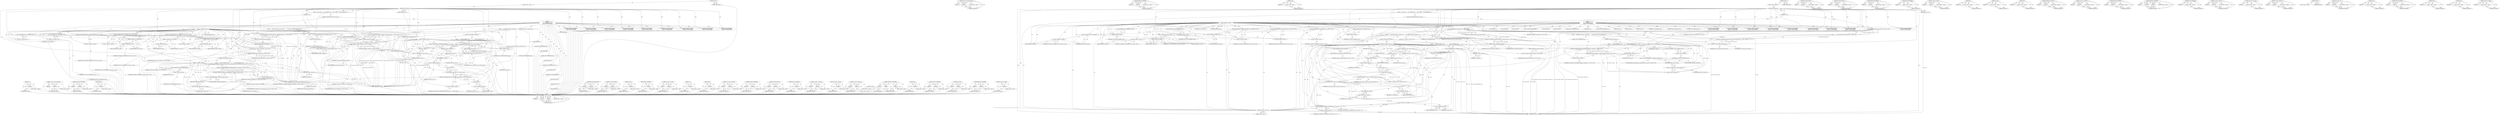 digraph "&lt;operator&gt;.logicalNot" {
vulnerable_266 [label=<(METHOD,size)>];
vulnerable_267 [label=<(PARAM,p1)>];
vulnerable_268 [label=<(BLOCK,&lt;empty&gt;,&lt;empty&gt;)>];
vulnerable_269 [label=<(METHOD_RETURN,ANY)>];
vulnerable_246 [label=<(METHOD,&lt;operator&gt;.indirectFieldAccess)>];
vulnerable_247 [label=<(PARAM,p1)>];
vulnerable_248 [label=<(PARAM,p2)>];
vulnerable_249 [label=<(BLOCK,&lt;empty&gt;,&lt;empty&gt;)>];
vulnerable_250 [label=<(METHOD_RETURN,ANY)>];
vulnerable_199 [label=<(METHOD,BOOLEAN_TO_NPVARIANT)>];
vulnerable_200 [label=<(PARAM,p1)>];
vulnerable_201 [label=<(PARAM,p2)>];
vulnerable_202 [label=<(BLOCK,&lt;empty&gt;,&lt;empty&gt;)>];
vulnerable_203 [label=<(METHOD_RETURN,ANY)>];
vulnerable_224 [label=<(METHOD,string)>];
vulnerable_225 [label=<(PARAM,p1)>];
vulnerable_226 [label=<(BLOCK,&lt;empty&gt;,&lt;empty&gt;)>];
vulnerable_227 [label=<(METHOD_RETURN,ANY)>];
vulnerable_6 [label=<(METHOD,&lt;global&gt;)<SUB>1</SUB>>];
vulnerable_7 [label=<(BLOCK,&lt;empty&gt;,&lt;empty&gt;)<SUB>1</SUB>>];
vulnerable_8 [label=<(METHOD,PPVarToNPVariant)<SUB>1</SUB>>];
vulnerable_9 [label=<(PARAM,PP_Var var)<SUB>1</SUB>>];
vulnerable_10 [label=<(PARAM,NPVariant* result)<SUB>1</SUB>>];
vulnerable_11 [label=<(BLOCK,{
  switch (var.type) {
    case PP_VARTYPE_UND...,{
  switch (var.type) {
    case PP_VARTYPE_UND...)<SUB>1</SUB>>];
vulnerable_12 [label=<(CONTROL_STRUCTURE,SWITCH,switch(var.type))<SUB>2</SUB>>];
vulnerable_13 [label=<(&lt;operator&gt;.fieldAccess,var.type)<SUB>2</SUB>>];
vulnerable_14 [label=<(IDENTIFIER,var,switch(var.type))<SUB>2</SUB>>];
vulnerable_15 [label=<(FIELD_IDENTIFIER,type,type)<SUB>2</SUB>>];
vulnerable_16 [label="<(BLOCK,{
    case PP_VARTYPE_UNDEFINED:
      VOID_TO_...,{
    case PP_VARTYPE_UNDEFINED:
      VOID_TO_...)<SUB>2</SUB>>"];
vulnerable_17 [label=<(JUMP_TARGET,case)<SUB>3</SUB>>];
vulnerable_18 [label="<(IDENTIFIER,PP_VARTYPE_UNDEFINED,{
    case PP_VARTYPE_UNDEFINED:
      VOID_TO_...)<SUB>3</SUB>>"];
vulnerable_19 [label=<(VOID_TO_NPVARIANT,VOID_TO_NPVARIANT(*result))<SUB>4</SUB>>];
vulnerable_20 [label=<(&lt;operator&gt;.indirection,*result)<SUB>4</SUB>>];
vulnerable_21 [label=<(IDENTIFIER,result,VOID_TO_NPVARIANT(*result))<SUB>4</SUB>>];
vulnerable_22 [label=<(CONTROL_STRUCTURE,BREAK,break;)<SUB>5</SUB>>];
vulnerable_23 [label=<(JUMP_TARGET,case)<SUB>6</SUB>>];
vulnerable_24 [label="<(IDENTIFIER,PP_VARTYPE_NULL,{
    case PP_VARTYPE_UNDEFINED:
      VOID_TO_...)<SUB>6</SUB>>"];
vulnerable_25 [label=<(NULL_TO_NPVARIANT,NULL_TO_NPVARIANT(*result))<SUB>7</SUB>>];
vulnerable_26 [label=<(&lt;operator&gt;.indirection,*result)<SUB>7</SUB>>];
vulnerable_27 [label=<(IDENTIFIER,result,NULL_TO_NPVARIANT(*result))<SUB>7</SUB>>];
vulnerable_28 [label=<(CONTROL_STRUCTURE,BREAK,break;)<SUB>8</SUB>>];
vulnerable_29 [label=<(JUMP_TARGET,case)<SUB>9</SUB>>];
vulnerable_30 [label="<(IDENTIFIER,PP_VARTYPE_BOOL,{
    case PP_VARTYPE_UNDEFINED:
      VOID_TO_...)<SUB>9</SUB>>"];
vulnerable_31 [label=<(BOOLEAN_TO_NPVARIANT,BOOLEAN_TO_NPVARIANT(var.value.as_bool, *result))<SUB>10</SUB>>];
vulnerable_32 [label=<(&lt;operator&gt;.fieldAccess,var.value.as_bool)<SUB>10</SUB>>];
vulnerable_33 [label=<(&lt;operator&gt;.fieldAccess,var.value)<SUB>10</SUB>>];
vulnerable_34 [label=<(IDENTIFIER,var,BOOLEAN_TO_NPVARIANT(var.value.as_bool, *result))<SUB>10</SUB>>];
vulnerable_35 [label=<(FIELD_IDENTIFIER,value,value)<SUB>10</SUB>>];
vulnerable_36 [label=<(FIELD_IDENTIFIER,as_bool,as_bool)<SUB>10</SUB>>];
vulnerable_37 [label=<(&lt;operator&gt;.indirection,*result)<SUB>10</SUB>>];
vulnerable_38 [label=<(IDENTIFIER,result,BOOLEAN_TO_NPVARIANT(var.value.as_bool, *result))<SUB>10</SUB>>];
vulnerable_39 [label=<(CONTROL_STRUCTURE,BREAK,break;)<SUB>11</SUB>>];
vulnerable_40 [label=<(JUMP_TARGET,case)<SUB>12</SUB>>];
vulnerable_41 [label="<(IDENTIFIER,PP_VARTYPE_INT32,{
    case PP_VARTYPE_UNDEFINED:
      VOID_TO_...)<SUB>12</SUB>>"];
vulnerable_42 [label=<(INT32_TO_NPVARIANT,INT32_TO_NPVARIANT(var.value.as_int, *result))<SUB>13</SUB>>];
vulnerable_43 [label=<(&lt;operator&gt;.fieldAccess,var.value.as_int)<SUB>13</SUB>>];
vulnerable_44 [label=<(&lt;operator&gt;.fieldAccess,var.value)<SUB>13</SUB>>];
vulnerable_45 [label=<(IDENTIFIER,var,INT32_TO_NPVARIANT(var.value.as_int, *result))<SUB>13</SUB>>];
vulnerable_46 [label=<(FIELD_IDENTIFIER,value,value)<SUB>13</SUB>>];
vulnerable_47 [label=<(FIELD_IDENTIFIER,as_int,as_int)<SUB>13</SUB>>];
vulnerable_48 [label=<(&lt;operator&gt;.indirection,*result)<SUB>13</SUB>>];
vulnerable_49 [label=<(IDENTIFIER,result,INT32_TO_NPVARIANT(var.value.as_int, *result))<SUB>13</SUB>>];
vulnerable_50 [label=<(CONTROL_STRUCTURE,BREAK,break;)<SUB>14</SUB>>];
vulnerable_51 [label=<(JUMP_TARGET,case)<SUB>15</SUB>>];
vulnerable_52 [label="<(IDENTIFIER,PP_VARTYPE_DOUBLE,{
    case PP_VARTYPE_UNDEFINED:
      VOID_TO_...)<SUB>15</SUB>>"];
vulnerable_53 [label=<(DOUBLE_TO_NPVARIANT,DOUBLE_TO_NPVARIANT(var.value.as_double, *result))<SUB>16</SUB>>];
vulnerable_54 [label=<(&lt;operator&gt;.fieldAccess,var.value.as_double)<SUB>16</SUB>>];
vulnerable_55 [label=<(&lt;operator&gt;.fieldAccess,var.value)<SUB>16</SUB>>];
vulnerable_56 [label=<(IDENTIFIER,var,DOUBLE_TO_NPVARIANT(var.value.as_double, *result))<SUB>16</SUB>>];
vulnerable_57 [label=<(FIELD_IDENTIFIER,value,value)<SUB>16</SUB>>];
vulnerable_58 [label=<(FIELD_IDENTIFIER,as_double,as_double)<SUB>16</SUB>>];
vulnerable_59 [label=<(&lt;operator&gt;.indirection,*result)<SUB>16</SUB>>];
vulnerable_60 [label=<(IDENTIFIER,result,DOUBLE_TO_NPVARIANT(var.value.as_double, *result))<SUB>16</SUB>>];
vulnerable_61 [label=<(CONTROL_STRUCTURE,BREAK,break;)<SUB>17</SUB>>];
vulnerable_62 [label=<(JUMP_TARGET,case)<SUB>18</SUB>>];
vulnerable_63 [label="<(IDENTIFIER,PP_VARTYPE_STRING,{
    case PP_VARTYPE_UNDEFINED:
      VOID_TO_...)<SUB>18</SUB>>"];
vulnerable_64 [label=<(BLOCK,{
      scoped_refptr&lt;StringVar&gt; string(StringV...,{
      scoped_refptr&lt;StringVar&gt; string(StringV...)<SUB>18</SUB>>];
vulnerable_65 [label="<(&lt;operator&gt;.greaterThan,scoped_refptr&lt;StringVar&gt; string(StringVar::From...)<SUB>19</SUB>>"];
vulnerable_66 [label=<(&lt;operator&gt;.lessThan,scoped_refptr&lt;StringVar)<SUB>19</SUB>>];
vulnerable_67 [label=<(IDENTIFIER,scoped_refptr,scoped_refptr&lt;StringVar)<SUB>19</SUB>>];
vulnerable_68 [label=<(IDENTIFIER,StringVar,scoped_refptr&lt;StringVar)<SUB>19</SUB>>];
vulnerable_69 [label="<(string,string(StringVar::FromPPVar(var)))<SUB>19</SUB>>"];
vulnerable_70 [label="<(StringVar.FromPPVar,StringVar::FromPPVar(var))<SUB>19</SUB>>"];
vulnerable_71 [label="<(&lt;operator&gt;.fieldAccess,StringVar::FromPPVar)<SUB>19</SUB>>"];
vulnerable_72 [label="<(IDENTIFIER,StringVar,StringVar::FromPPVar(var))<SUB>19</SUB>>"];
vulnerable_73 [label=<(FIELD_IDENTIFIER,FromPPVar,FromPPVar)<SUB>19</SUB>>];
vulnerable_74 [label="<(IDENTIFIER,var,StringVar::FromPPVar(var))<SUB>19</SUB>>"];
vulnerable_75 [label=<(CONTROL_STRUCTURE,IF,if (!string))<SUB>20</SUB>>];
vulnerable_76 [label=<(&lt;operator&gt;.logicalNot,!string)<SUB>20</SUB>>];
vulnerable_77 [label=<(IDENTIFIER,string,!string)<SUB>20</SUB>>];
vulnerable_78 [label=<(BLOCK,{
        VOID_TO_NPVARIANT(*result);
         ...,{
        VOID_TO_NPVARIANT(*result);
         ...)<SUB>20</SUB>>];
vulnerable_79 [label=<(VOID_TO_NPVARIANT,VOID_TO_NPVARIANT(*result))<SUB>21</SUB>>];
vulnerable_80 [label=<(&lt;operator&gt;.indirection,*result)<SUB>21</SUB>>];
vulnerable_81 [label=<(IDENTIFIER,result,VOID_TO_NPVARIANT(*result))<SUB>21</SUB>>];
vulnerable_82 [label=<(RETURN,return false;,return false;)<SUB>22</SUB>>];
vulnerable_83 [label=<(LITERAL,false,return false;)<SUB>22</SUB>>];
vulnerable_84 [label="<(LOCAL,const std.string value: std.string)<SUB>24</SUB>>"];
vulnerable_85 [label=<(&lt;operator&gt;.assignment,&amp; value = string-&gt;value())<SUB>24</SUB>>];
vulnerable_86 [label=<(IDENTIFIER,value,&amp; value = string-&gt;value())<SUB>24</SUB>>];
vulnerable_87 [label=<(value,string-&gt;value())<SUB>24</SUB>>];
vulnerable_88 [label=<(&lt;operator&gt;.indirectFieldAccess,string-&gt;value)<SUB>24</SUB>>];
vulnerable_89 [label=<(IDENTIFIER,string,string-&gt;value())<SUB>24</SUB>>];
vulnerable_90 [label=<(FIELD_IDENTIFIER,value,value)<SUB>24</SUB>>];
vulnerable_91 [label="<(STRINGN_TO_NPVARIANT,STRINGN_TO_NPVARIANT(base::strdup(value.c_str()...)<SUB>25</SUB>>"];
vulnerable_92 [label="<(base.strdup,base::strdup(value.c_str()))<SUB>25</SUB>>"];
vulnerable_93 [label="<(&lt;operator&gt;.fieldAccess,base::strdup)<SUB>25</SUB>>"];
vulnerable_94 [label="<(IDENTIFIER,base,base::strdup(value.c_str()))<SUB>25</SUB>>"];
vulnerable_95 [label=<(FIELD_IDENTIFIER,strdup,strdup)<SUB>25</SUB>>];
vulnerable_96 [label=<(c_str,value.c_str())<SUB>25</SUB>>];
vulnerable_97 [label=<(&lt;operator&gt;.fieldAccess,value.c_str)<SUB>25</SUB>>];
vulnerable_98 [label=<(IDENTIFIER,value,value.c_str())<SUB>25</SUB>>];
vulnerable_99 [label=<(FIELD_IDENTIFIER,c_str,c_str)<SUB>25</SUB>>];
vulnerable_100 [label=<(size,value.size())<SUB>25</SUB>>];
vulnerable_101 [label=<(&lt;operator&gt;.fieldAccess,value.size)<SUB>25</SUB>>];
vulnerable_102 [label=<(IDENTIFIER,value,value.size())<SUB>25</SUB>>];
vulnerable_103 [label=<(FIELD_IDENTIFIER,size,size)<SUB>25</SUB>>];
vulnerable_104 [label=<(&lt;operator&gt;.indirection,*result)<SUB>25</SUB>>];
vulnerable_105 [label="<(IDENTIFIER,result,STRINGN_TO_NPVARIANT(base::strdup(value.c_str()...)<SUB>25</SUB>>"];
vulnerable_106 [label=<(CONTROL_STRUCTURE,BREAK,break;)<SUB>26</SUB>>];
vulnerable_107 [label=<(JUMP_TARGET,case)<SUB>28</SUB>>];
vulnerable_108 [label="<(IDENTIFIER,PP_VARTYPE_OBJECT,{
    case PP_VARTYPE_UNDEFINED:
      VOID_TO_...)<SUB>28</SUB>>"];
vulnerable_109 [label=<(BLOCK,{
      scoped_refptr&lt;ObjectVar&gt; object(ObjectV...,{
      scoped_refptr&lt;ObjectVar&gt; object(ObjectV...)<SUB>28</SUB>>];
vulnerable_110 [label="<(&lt;operator&gt;.greaterThan,scoped_refptr&lt;ObjectVar&gt; object(ObjectVar::From...)<SUB>29</SUB>>"];
vulnerable_111 [label=<(&lt;operator&gt;.lessThan,scoped_refptr&lt;ObjectVar)<SUB>29</SUB>>];
vulnerable_112 [label=<(IDENTIFIER,scoped_refptr,scoped_refptr&lt;ObjectVar)<SUB>29</SUB>>];
vulnerable_113 [label=<(IDENTIFIER,ObjectVar,scoped_refptr&lt;ObjectVar)<SUB>29</SUB>>];
vulnerable_114 [label="<(object,object(ObjectVar::FromPPVar(var)))<SUB>29</SUB>>"];
vulnerable_115 [label="<(ObjectVar.FromPPVar,ObjectVar::FromPPVar(var))<SUB>29</SUB>>"];
vulnerable_116 [label="<(&lt;operator&gt;.fieldAccess,ObjectVar::FromPPVar)<SUB>29</SUB>>"];
vulnerable_117 [label="<(IDENTIFIER,ObjectVar,ObjectVar::FromPPVar(var))<SUB>29</SUB>>"];
vulnerable_118 [label=<(FIELD_IDENTIFIER,FromPPVar,FromPPVar)<SUB>29</SUB>>];
vulnerable_119 [label="<(IDENTIFIER,var,ObjectVar::FromPPVar(var))<SUB>29</SUB>>"];
vulnerable_120 [label=<(CONTROL_STRUCTURE,IF,if (!object))<SUB>30</SUB>>];
vulnerable_121 [label=<(&lt;operator&gt;.logicalNot,!object)<SUB>30</SUB>>];
vulnerable_122 [label=<(IDENTIFIER,object,!object)<SUB>30</SUB>>];
vulnerable_123 [label=<(BLOCK,{
        VOID_TO_NPVARIANT(*result);
        r...,{
        VOID_TO_NPVARIANT(*result);
        r...)<SUB>30</SUB>>];
vulnerable_124 [label=<(VOID_TO_NPVARIANT,VOID_TO_NPVARIANT(*result))<SUB>31</SUB>>];
vulnerable_125 [label=<(&lt;operator&gt;.indirection,*result)<SUB>31</SUB>>];
vulnerable_126 [label=<(IDENTIFIER,result,VOID_TO_NPVARIANT(*result))<SUB>31</SUB>>];
vulnerable_127 [label=<(RETURN,return false;,return false;)<SUB>32</SUB>>];
vulnerable_128 [label=<(LITERAL,false,return false;)<SUB>32</SUB>>];
vulnerable_129 [label="<(OBJECT_TO_NPVARIANT,OBJECT_TO_NPVARIANT(WebBindings::retainObject(o...)<SUB>34</SUB>>"];
vulnerable_130 [label="<(WebBindings.retainObject,WebBindings::retainObject(object-&gt;np_object()))<SUB>34</SUB>>"];
vulnerable_131 [label="<(&lt;operator&gt;.fieldAccess,WebBindings::retainObject)<SUB>34</SUB>>"];
vulnerable_132 [label="<(IDENTIFIER,WebBindings,WebBindings::retainObject(object-&gt;np_object()))<SUB>34</SUB>>"];
vulnerable_133 [label=<(FIELD_IDENTIFIER,retainObject,retainObject)<SUB>34</SUB>>];
vulnerable_134 [label=<(np_object,object-&gt;np_object())<SUB>34</SUB>>];
vulnerable_135 [label=<(&lt;operator&gt;.indirectFieldAccess,object-&gt;np_object)<SUB>34</SUB>>];
vulnerable_136 [label=<(IDENTIFIER,object,object-&gt;np_object())<SUB>34</SUB>>];
vulnerable_137 [label=<(FIELD_IDENTIFIER,np_object,np_object)<SUB>34</SUB>>];
vulnerable_138 [label=<(&lt;operator&gt;.indirection,*result)<SUB>35</SUB>>];
vulnerable_139 [label="<(IDENTIFIER,result,OBJECT_TO_NPVARIANT(WebBindings::retainObject(o...)<SUB>35</SUB>>"];
vulnerable_140 [label=<(CONTROL_STRUCTURE,BREAK,break;)<SUB>36</SUB>>];
vulnerable_141 [label=<(JUMP_TARGET,case)<SUB>38</SUB>>];
vulnerable_142 [label="<(IDENTIFIER,PP_VARTYPE_ARRAY,{
    case PP_VARTYPE_UNDEFINED:
      VOID_TO_...)<SUB>38</SUB>>"];
vulnerable_143 [label=<(JUMP_TARGET,case)<SUB>39</SUB>>];
vulnerable_144 [label="<(IDENTIFIER,PP_VARTYPE_DICTIONARY,{
    case PP_VARTYPE_UNDEFINED:
      VOID_TO_...)<SUB>39</SUB>>"];
vulnerable_145 [label=<(VOID_TO_NPVARIANT,VOID_TO_NPVARIANT(*result))<SUB>40</SUB>>];
vulnerable_146 [label=<(&lt;operator&gt;.indirection,*result)<SUB>40</SUB>>];
vulnerable_147 [label=<(IDENTIFIER,result,VOID_TO_NPVARIANT(*result))<SUB>40</SUB>>];
vulnerable_148 [label=<(CONTROL_STRUCTURE,BREAK,break;)<SUB>41</SUB>>];
vulnerable_149 [label=<(RETURN,return true;,return true;)<SUB>43</SUB>>];
vulnerable_150 [label=<(LITERAL,true,return true;)<SUB>43</SUB>>];
vulnerable_151 [label=<(METHOD_RETURN,bool)<SUB>1</SUB>>];
vulnerable_153 [label=<(METHOD_RETURN,ANY)<SUB>1</SUB>>];
vulnerable_284 [label=<(METHOD,WebBindings.retainObject)>];
vulnerable_285 [label=<(PARAM,p1)>];
vulnerable_286 [label=<(PARAM,p2)>];
vulnerable_287 [label=<(BLOCK,&lt;empty&gt;,&lt;empty&gt;)>];
vulnerable_288 [label=<(METHOD_RETURN,ANY)>];
vulnerable_228 [label=<(METHOD,StringVar.FromPPVar)>];
vulnerable_229 [label=<(PARAM,p1)>];
vulnerable_230 [label=<(PARAM,p2)>];
vulnerable_231 [label=<(BLOCK,&lt;empty&gt;,&lt;empty&gt;)>];
vulnerable_232 [label=<(METHOD_RETURN,ANY)>];
vulnerable_289 [label=<(METHOD,np_object)>];
vulnerable_290 [label=<(PARAM,p1)>];
vulnerable_291 [label=<(BLOCK,&lt;empty&gt;,&lt;empty&gt;)>];
vulnerable_292 [label=<(METHOD_RETURN,ANY)>];
vulnerable_187 [label=<(METHOD,VOID_TO_NPVARIANT)>];
vulnerable_188 [label=<(PARAM,p1)>];
vulnerable_189 [label=<(BLOCK,&lt;empty&gt;,&lt;empty&gt;)>];
vulnerable_190 [label=<(METHOD_RETURN,ANY)>];
vulnerable_219 [label=<(METHOD,&lt;operator&gt;.lessThan)>];
vulnerable_220 [label=<(PARAM,p1)>];
vulnerable_221 [label=<(PARAM,p2)>];
vulnerable_222 [label=<(BLOCK,&lt;empty&gt;,&lt;empty&gt;)>];
vulnerable_223 [label=<(METHOD_RETURN,ANY)>];
vulnerable_262 [label=<(METHOD,c_str)>];
vulnerable_263 [label=<(PARAM,p1)>];
vulnerable_264 [label=<(BLOCK,&lt;empty&gt;,&lt;empty&gt;)>];
vulnerable_265 [label=<(METHOD_RETURN,ANY)>];
vulnerable_270 [label=<(METHOD,object)>];
vulnerable_271 [label=<(PARAM,p1)>];
vulnerable_272 [label=<(BLOCK,&lt;empty&gt;,&lt;empty&gt;)>];
vulnerable_273 [label=<(METHOD_RETURN,ANY)>];
vulnerable_214 [label=<(METHOD,&lt;operator&gt;.greaterThan)>];
vulnerable_215 [label=<(PARAM,p1)>];
vulnerable_216 [label=<(PARAM,p2)>];
vulnerable_217 [label=<(BLOCK,&lt;empty&gt;,&lt;empty&gt;)>];
vulnerable_218 [label=<(METHOD_RETURN,ANY)>];
vulnerable_209 [label=<(METHOD,DOUBLE_TO_NPVARIANT)>];
vulnerable_210 [label=<(PARAM,p1)>];
vulnerable_211 [label=<(PARAM,p2)>];
vulnerable_212 [label=<(BLOCK,&lt;empty&gt;,&lt;empty&gt;)>];
vulnerable_213 [label=<(METHOD_RETURN,ANY)>];
vulnerable_274 [label=<(METHOD,ObjectVar.FromPPVar)>];
vulnerable_275 [label=<(PARAM,p1)>];
vulnerable_276 [label=<(PARAM,p2)>];
vulnerable_277 [label=<(BLOCK,&lt;empty&gt;,&lt;empty&gt;)>];
vulnerable_278 [label=<(METHOD_RETURN,ANY)>];
vulnerable_195 [label=<(METHOD,NULL_TO_NPVARIANT)>];
vulnerable_196 [label=<(PARAM,p1)>];
vulnerable_197 [label=<(BLOCK,&lt;empty&gt;,&lt;empty&gt;)>];
vulnerable_198 [label=<(METHOD_RETURN,ANY)>];
vulnerable_237 [label=<(METHOD,&lt;operator&gt;.assignment)>];
vulnerable_238 [label=<(PARAM,p1)>];
vulnerable_239 [label=<(PARAM,p2)>];
vulnerable_240 [label=<(BLOCK,&lt;empty&gt;,&lt;empty&gt;)>];
vulnerable_241 [label=<(METHOD_RETURN,ANY)>];
vulnerable_191 [label=<(METHOD,&lt;operator&gt;.indirection)>];
vulnerable_192 [label=<(PARAM,p1)>];
vulnerable_193 [label=<(BLOCK,&lt;empty&gt;,&lt;empty&gt;)>];
vulnerable_194 [label=<(METHOD_RETURN,ANY)>];
vulnerable_182 [label=<(METHOD,&lt;operator&gt;.fieldAccess)>];
vulnerable_183 [label=<(PARAM,p1)>];
vulnerable_184 [label=<(PARAM,p2)>];
vulnerable_185 [label=<(BLOCK,&lt;empty&gt;,&lt;empty&gt;)>];
vulnerable_186 [label=<(METHOD_RETURN,ANY)>];
vulnerable_176 [label=<(METHOD,&lt;global&gt;)<SUB>1</SUB>>];
vulnerable_177 [label=<(BLOCK,&lt;empty&gt;,&lt;empty&gt;)>];
vulnerable_178 [label=<(METHOD_RETURN,ANY)>];
vulnerable_251 [label=<(METHOD,STRINGN_TO_NPVARIANT)>];
vulnerable_252 [label=<(PARAM,p1)>];
vulnerable_253 [label=<(PARAM,p2)>];
vulnerable_254 [label=<(PARAM,p3)>];
vulnerable_255 [label=<(BLOCK,&lt;empty&gt;,&lt;empty&gt;)>];
vulnerable_256 [label=<(METHOD_RETURN,ANY)>];
vulnerable_242 [label=<(METHOD,value)>];
vulnerable_243 [label=<(PARAM,p1)>];
vulnerable_244 [label=<(BLOCK,&lt;empty&gt;,&lt;empty&gt;)>];
vulnerable_245 [label=<(METHOD_RETURN,ANY)>];
vulnerable_204 [label=<(METHOD,INT32_TO_NPVARIANT)>];
vulnerable_205 [label=<(PARAM,p1)>];
vulnerable_206 [label=<(PARAM,p2)>];
vulnerable_207 [label=<(BLOCK,&lt;empty&gt;,&lt;empty&gt;)>];
vulnerable_208 [label=<(METHOD_RETURN,ANY)>];
vulnerable_257 [label=<(METHOD,base.strdup)>];
vulnerable_258 [label=<(PARAM,p1)>];
vulnerable_259 [label=<(PARAM,p2)>];
vulnerable_260 [label=<(BLOCK,&lt;empty&gt;,&lt;empty&gt;)>];
vulnerable_261 [label=<(METHOD_RETURN,ANY)>];
vulnerable_279 [label=<(METHOD,OBJECT_TO_NPVARIANT)>];
vulnerable_280 [label=<(PARAM,p1)>];
vulnerable_281 [label=<(PARAM,p2)>];
vulnerable_282 [label=<(BLOCK,&lt;empty&gt;,&lt;empty&gt;)>];
vulnerable_283 [label=<(METHOD_RETURN,ANY)>];
vulnerable_233 [label=<(METHOD,&lt;operator&gt;.logicalNot)>];
vulnerable_234 [label=<(PARAM,p1)>];
vulnerable_235 [label=<(BLOCK,&lt;empty&gt;,&lt;empty&gt;)>];
vulnerable_236 [label=<(METHOD_RETURN,ANY)>];
fixed_277 [label=<(METHOD,memcpy)>];
fixed_278 [label=<(PARAM,p1)>];
fixed_279 [label=<(PARAM,p2)>];
fixed_280 [label=<(PARAM,p3)>];
fixed_281 [label=<(BLOCK,&lt;empty&gt;,&lt;empty&gt;)>];
fixed_282 [label=<(METHOD_RETURN,ANY)>];
fixed_259 [label=<(METHOD,&lt;operator&gt;.indirectFieldAccess)>];
fixed_260 [label=<(PARAM,p1)>];
fixed_261 [label=<(PARAM,p2)>];
fixed_262 [label=<(BLOCK,&lt;empty&gt;,&lt;empty&gt;)>];
fixed_263 [label=<(METHOD_RETURN,ANY)>];
fixed_212 [label=<(METHOD,BOOLEAN_TO_NPVARIANT)>];
fixed_213 [label=<(PARAM,p1)>];
fixed_214 [label=<(PARAM,p2)>];
fixed_215 [label=<(BLOCK,&lt;empty&gt;,&lt;empty&gt;)>];
fixed_216 [label=<(METHOD_RETURN,ANY)>];
fixed_237 [label=<(METHOD,string)>];
fixed_238 [label=<(PARAM,p1)>];
fixed_239 [label=<(BLOCK,&lt;empty&gt;,&lt;empty&gt;)>];
fixed_240 [label=<(METHOD_RETURN,ANY)>];
fixed_6 [label=<(METHOD,&lt;global&gt;)<SUB>1</SUB>>];
fixed_7 [label=<(BLOCK,&lt;empty&gt;,&lt;empty&gt;)<SUB>1</SUB>>];
fixed_8 [label=<(METHOD,PPVarToNPVariant)<SUB>1</SUB>>];
fixed_9 [label=<(PARAM,PP_Var var)<SUB>1</SUB>>];
fixed_10 [label=<(PARAM,NPVariant* result)<SUB>1</SUB>>];
fixed_11 [label=<(BLOCK,{
  switch (var.type) {
    case PP_VARTYPE_UND...,{
  switch (var.type) {
    case PP_VARTYPE_UND...)<SUB>1</SUB>>];
fixed_12 [label=<(CONTROL_STRUCTURE,SWITCH,switch(var.type))<SUB>2</SUB>>];
fixed_13 [label=<(&lt;operator&gt;.fieldAccess,var.type)<SUB>2</SUB>>];
fixed_14 [label=<(IDENTIFIER,var,switch(var.type))<SUB>2</SUB>>];
fixed_15 [label=<(FIELD_IDENTIFIER,type,type)<SUB>2</SUB>>];
fixed_16 [label="<(BLOCK,{
    case PP_VARTYPE_UNDEFINED:
      VOID_TO_...,{
    case PP_VARTYPE_UNDEFINED:
      VOID_TO_...)<SUB>2</SUB>>"];
fixed_17 [label=<(JUMP_TARGET,case)<SUB>3</SUB>>];
fixed_18 [label="<(IDENTIFIER,PP_VARTYPE_UNDEFINED,{
    case PP_VARTYPE_UNDEFINED:
      VOID_TO_...)<SUB>3</SUB>>"];
fixed_19 [label=<(VOID_TO_NPVARIANT,VOID_TO_NPVARIANT(*result))<SUB>4</SUB>>];
fixed_20 [label=<(&lt;operator&gt;.indirection,*result)<SUB>4</SUB>>];
fixed_21 [label=<(IDENTIFIER,result,VOID_TO_NPVARIANT(*result))<SUB>4</SUB>>];
fixed_22 [label=<(CONTROL_STRUCTURE,BREAK,break;)<SUB>5</SUB>>];
fixed_23 [label=<(JUMP_TARGET,case)<SUB>6</SUB>>];
fixed_24 [label="<(IDENTIFIER,PP_VARTYPE_NULL,{
    case PP_VARTYPE_UNDEFINED:
      VOID_TO_...)<SUB>6</SUB>>"];
fixed_25 [label=<(NULL_TO_NPVARIANT,NULL_TO_NPVARIANT(*result))<SUB>7</SUB>>];
fixed_26 [label=<(&lt;operator&gt;.indirection,*result)<SUB>7</SUB>>];
fixed_27 [label=<(IDENTIFIER,result,NULL_TO_NPVARIANT(*result))<SUB>7</SUB>>];
fixed_28 [label=<(CONTROL_STRUCTURE,BREAK,break;)<SUB>8</SUB>>];
fixed_29 [label=<(JUMP_TARGET,case)<SUB>9</SUB>>];
fixed_30 [label="<(IDENTIFIER,PP_VARTYPE_BOOL,{
    case PP_VARTYPE_UNDEFINED:
      VOID_TO_...)<SUB>9</SUB>>"];
fixed_31 [label=<(BOOLEAN_TO_NPVARIANT,BOOLEAN_TO_NPVARIANT(var.value.as_bool, *result))<SUB>10</SUB>>];
fixed_32 [label=<(&lt;operator&gt;.fieldAccess,var.value.as_bool)<SUB>10</SUB>>];
fixed_33 [label=<(&lt;operator&gt;.fieldAccess,var.value)<SUB>10</SUB>>];
fixed_34 [label=<(IDENTIFIER,var,BOOLEAN_TO_NPVARIANT(var.value.as_bool, *result))<SUB>10</SUB>>];
fixed_35 [label=<(FIELD_IDENTIFIER,value,value)<SUB>10</SUB>>];
fixed_36 [label=<(FIELD_IDENTIFIER,as_bool,as_bool)<SUB>10</SUB>>];
fixed_37 [label=<(&lt;operator&gt;.indirection,*result)<SUB>10</SUB>>];
fixed_38 [label=<(IDENTIFIER,result,BOOLEAN_TO_NPVARIANT(var.value.as_bool, *result))<SUB>10</SUB>>];
fixed_39 [label=<(CONTROL_STRUCTURE,BREAK,break;)<SUB>11</SUB>>];
fixed_40 [label=<(JUMP_TARGET,case)<SUB>12</SUB>>];
fixed_41 [label="<(IDENTIFIER,PP_VARTYPE_INT32,{
    case PP_VARTYPE_UNDEFINED:
      VOID_TO_...)<SUB>12</SUB>>"];
fixed_42 [label=<(INT32_TO_NPVARIANT,INT32_TO_NPVARIANT(var.value.as_int, *result))<SUB>13</SUB>>];
fixed_43 [label=<(&lt;operator&gt;.fieldAccess,var.value.as_int)<SUB>13</SUB>>];
fixed_44 [label=<(&lt;operator&gt;.fieldAccess,var.value)<SUB>13</SUB>>];
fixed_45 [label=<(IDENTIFIER,var,INT32_TO_NPVARIANT(var.value.as_int, *result))<SUB>13</SUB>>];
fixed_46 [label=<(FIELD_IDENTIFIER,value,value)<SUB>13</SUB>>];
fixed_47 [label=<(FIELD_IDENTIFIER,as_int,as_int)<SUB>13</SUB>>];
fixed_48 [label=<(&lt;operator&gt;.indirection,*result)<SUB>13</SUB>>];
fixed_49 [label=<(IDENTIFIER,result,INT32_TO_NPVARIANT(var.value.as_int, *result))<SUB>13</SUB>>];
fixed_50 [label=<(CONTROL_STRUCTURE,BREAK,break;)<SUB>14</SUB>>];
fixed_51 [label=<(JUMP_TARGET,case)<SUB>15</SUB>>];
fixed_52 [label="<(IDENTIFIER,PP_VARTYPE_DOUBLE,{
    case PP_VARTYPE_UNDEFINED:
      VOID_TO_...)<SUB>15</SUB>>"];
fixed_53 [label=<(DOUBLE_TO_NPVARIANT,DOUBLE_TO_NPVARIANT(var.value.as_double, *result))<SUB>16</SUB>>];
fixed_54 [label=<(&lt;operator&gt;.fieldAccess,var.value.as_double)<SUB>16</SUB>>];
fixed_55 [label=<(&lt;operator&gt;.fieldAccess,var.value)<SUB>16</SUB>>];
fixed_56 [label=<(IDENTIFIER,var,DOUBLE_TO_NPVARIANT(var.value.as_double, *result))<SUB>16</SUB>>];
fixed_57 [label=<(FIELD_IDENTIFIER,value,value)<SUB>16</SUB>>];
fixed_58 [label=<(FIELD_IDENTIFIER,as_double,as_double)<SUB>16</SUB>>];
fixed_59 [label=<(&lt;operator&gt;.indirection,*result)<SUB>16</SUB>>];
fixed_60 [label=<(IDENTIFIER,result,DOUBLE_TO_NPVARIANT(var.value.as_double, *result))<SUB>16</SUB>>];
fixed_61 [label=<(CONTROL_STRUCTURE,BREAK,break;)<SUB>17</SUB>>];
fixed_62 [label=<(JUMP_TARGET,case)<SUB>18</SUB>>];
fixed_63 [label="<(IDENTIFIER,PP_VARTYPE_STRING,{
    case PP_VARTYPE_UNDEFINED:
      VOID_TO_...)<SUB>18</SUB>>"];
fixed_64 [label=<(BLOCK,{
      scoped_refptr&lt;StringVar&gt; string(StringV...,{
      scoped_refptr&lt;StringVar&gt; string(StringV...)<SUB>18</SUB>>];
fixed_65 [label="<(&lt;operator&gt;.greaterThan,scoped_refptr&lt;StringVar&gt; string(StringVar::From...)<SUB>19</SUB>>"];
fixed_66 [label=<(&lt;operator&gt;.lessThan,scoped_refptr&lt;StringVar)<SUB>19</SUB>>];
fixed_67 [label=<(IDENTIFIER,scoped_refptr,scoped_refptr&lt;StringVar)<SUB>19</SUB>>];
fixed_68 [label=<(IDENTIFIER,StringVar,scoped_refptr&lt;StringVar)<SUB>19</SUB>>];
fixed_69 [label="<(string,string(StringVar::FromPPVar(var)))<SUB>19</SUB>>"];
fixed_70 [label="<(StringVar.FromPPVar,StringVar::FromPPVar(var))<SUB>19</SUB>>"];
fixed_71 [label="<(&lt;operator&gt;.fieldAccess,StringVar::FromPPVar)<SUB>19</SUB>>"];
fixed_72 [label="<(IDENTIFIER,StringVar,StringVar::FromPPVar(var))<SUB>19</SUB>>"];
fixed_73 [label=<(FIELD_IDENTIFIER,FromPPVar,FromPPVar)<SUB>19</SUB>>];
fixed_74 [label="<(IDENTIFIER,var,StringVar::FromPPVar(var))<SUB>19</SUB>>"];
fixed_75 [label=<(CONTROL_STRUCTURE,IF,if (!string))<SUB>20</SUB>>];
fixed_76 [label=<(&lt;operator&gt;.logicalNot,!string)<SUB>20</SUB>>];
fixed_77 [label=<(IDENTIFIER,string,!string)<SUB>20</SUB>>];
fixed_78 [label=<(BLOCK,{
        VOID_TO_NPVARIANT(*result);
         ...,{
        VOID_TO_NPVARIANT(*result);
         ...)<SUB>20</SUB>>];
fixed_79 [label=<(VOID_TO_NPVARIANT,VOID_TO_NPVARIANT(*result))<SUB>21</SUB>>];
fixed_80 [label=<(&lt;operator&gt;.indirection,*result)<SUB>21</SUB>>];
fixed_81 [label=<(IDENTIFIER,result,VOID_TO_NPVARIANT(*result))<SUB>21</SUB>>];
fixed_82 [label=<(RETURN,return false;,return false;)<SUB>22</SUB>>];
fixed_83 [label=<(LITERAL,false,return false;)<SUB>22</SUB>>];
fixed_84 [label="<(LOCAL,const std.string value: std.string)<SUB>24</SUB>>"];
fixed_85 [label=<(&lt;operator&gt;.assignment,&amp; value = string-&gt;value())<SUB>24</SUB>>];
fixed_86 [label=<(IDENTIFIER,value,&amp; value = string-&gt;value())<SUB>24</SUB>>];
fixed_87 [label=<(value,string-&gt;value())<SUB>24</SUB>>];
fixed_88 [label=<(&lt;operator&gt;.indirectFieldAccess,string-&gt;value)<SUB>24</SUB>>];
fixed_89 [label=<(IDENTIFIER,string,string-&gt;value())<SUB>24</SUB>>];
fixed_90 [label=<(FIELD_IDENTIFIER,value,value)<SUB>24</SUB>>];
fixed_91 [label="<(LOCAL,char* c_string: char*)<SUB>25</SUB>>"];
fixed_92 [label=<(&lt;operator&gt;.assignment,* c_string = static_cast&lt;char*&gt;(malloc(value.si...)<SUB>25</SUB>>];
fixed_93 [label=<(IDENTIFIER,c_string,* c_string = static_cast&lt;char*&gt;(malloc(value.si...)<SUB>25</SUB>>];
fixed_94 [label=<(&lt;operator&gt;.cast,static_cast&lt;char*&gt;(malloc(value.size())))<SUB>25</SUB>>];
fixed_95 [label=<(UNKNOWN,char*,char*)<SUB>25</SUB>>];
fixed_96 [label=<(malloc,malloc(value.size()))<SUB>25</SUB>>];
fixed_97 [label=<(size,value.size())<SUB>25</SUB>>];
fixed_98 [label=<(&lt;operator&gt;.fieldAccess,value.size)<SUB>25</SUB>>];
fixed_99 [label=<(IDENTIFIER,value,value.size())<SUB>25</SUB>>];
fixed_100 [label=<(FIELD_IDENTIFIER,size,size)<SUB>25</SUB>>];
fixed_101 [label=<(memcpy,memcpy(c_string, value.data(), value.size()))<SUB>26</SUB>>];
fixed_102 [label=<(IDENTIFIER,c_string,memcpy(c_string, value.data(), value.size()))<SUB>26</SUB>>];
fixed_103 [label=<(data,value.data())<SUB>26</SUB>>];
fixed_104 [label=<(&lt;operator&gt;.fieldAccess,value.data)<SUB>26</SUB>>];
fixed_105 [label=<(IDENTIFIER,value,value.data())<SUB>26</SUB>>];
fixed_106 [label=<(FIELD_IDENTIFIER,data,data)<SUB>26</SUB>>];
fixed_107 [label=<(size,value.size())<SUB>26</SUB>>];
fixed_108 [label=<(&lt;operator&gt;.fieldAccess,value.size)<SUB>26</SUB>>];
fixed_109 [label=<(IDENTIFIER,value,value.size())<SUB>26</SUB>>];
fixed_110 [label=<(FIELD_IDENTIFIER,size,size)<SUB>26</SUB>>];
fixed_111 [label=<(STRINGN_TO_NPVARIANT,STRINGN_TO_NPVARIANT(c_string, value.size(), *r...)<SUB>27</SUB>>];
fixed_112 [label=<(IDENTIFIER,c_string,STRINGN_TO_NPVARIANT(c_string, value.size(), *r...)<SUB>27</SUB>>];
fixed_113 [label=<(size,value.size())<SUB>27</SUB>>];
fixed_114 [label=<(&lt;operator&gt;.fieldAccess,value.size)<SUB>27</SUB>>];
fixed_115 [label=<(IDENTIFIER,value,value.size())<SUB>27</SUB>>];
fixed_116 [label=<(FIELD_IDENTIFIER,size,size)<SUB>27</SUB>>];
fixed_117 [label=<(&lt;operator&gt;.indirection,*result)<SUB>27</SUB>>];
fixed_118 [label=<(IDENTIFIER,result,STRINGN_TO_NPVARIANT(c_string, value.size(), *r...)<SUB>27</SUB>>];
fixed_119 [label=<(CONTROL_STRUCTURE,BREAK,break;)<SUB>28</SUB>>];
fixed_120 [label=<(JUMP_TARGET,case)<SUB>30</SUB>>];
fixed_121 [label="<(IDENTIFIER,PP_VARTYPE_OBJECT,{
    case PP_VARTYPE_UNDEFINED:
      VOID_TO_...)<SUB>30</SUB>>"];
fixed_122 [label=<(BLOCK,{
      scoped_refptr&lt;ObjectVar&gt; object(ObjectV...,{
      scoped_refptr&lt;ObjectVar&gt; object(ObjectV...)<SUB>30</SUB>>];
fixed_123 [label="<(&lt;operator&gt;.greaterThan,scoped_refptr&lt;ObjectVar&gt; object(ObjectVar::From...)<SUB>31</SUB>>"];
fixed_124 [label=<(&lt;operator&gt;.lessThan,scoped_refptr&lt;ObjectVar)<SUB>31</SUB>>];
fixed_125 [label=<(IDENTIFIER,scoped_refptr,scoped_refptr&lt;ObjectVar)<SUB>31</SUB>>];
fixed_126 [label=<(IDENTIFIER,ObjectVar,scoped_refptr&lt;ObjectVar)<SUB>31</SUB>>];
fixed_127 [label="<(object,object(ObjectVar::FromPPVar(var)))<SUB>31</SUB>>"];
fixed_128 [label="<(ObjectVar.FromPPVar,ObjectVar::FromPPVar(var))<SUB>31</SUB>>"];
fixed_129 [label="<(&lt;operator&gt;.fieldAccess,ObjectVar::FromPPVar)<SUB>31</SUB>>"];
fixed_130 [label="<(IDENTIFIER,ObjectVar,ObjectVar::FromPPVar(var))<SUB>31</SUB>>"];
fixed_131 [label=<(FIELD_IDENTIFIER,FromPPVar,FromPPVar)<SUB>31</SUB>>];
fixed_132 [label="<(IDENTIFIER,var,ObjectVar::FromPPVar(var))<SUB>31</SUB>>"];
fixed_133 [label=<(CONTROL_STRUCTURE,IF,if (!object))<SUB>32</SUB>>];
fixed_134 [label=<(&lt;operator&gt;.logicalNot,!object)<SUB>32</SUB>>];
fixed_135 [label=<(IDENTIFIER,object,!object)<SUB>32</SUB>>];
fixed_136 [label=<(BLOCK,{
        VOID_TO_NPVARIANT(*result);
        r...,{
        VOID_TO_NPVARIANT(*result);
        r...)<SUB>32</SUB>>];
fixed_137 [label=<(VOID_TO_NPVARIANT,VOID_TO_NPVARIANT(*result))<SUB>33</SUB>>];
fixed_138 [label=<(&lt;operator&gt;.indirection,*result)<SUB>33</SUB>>];
fixed_139 [label=<(IDENTIFIER,result,VOID_TO_NPVARIANT(*result))<SUB>33</SUB>>];
fixed_140 [label=<(RETURN,return false;,return false;)<SUB>34</SUB>>];
fixed_141 [label=<(LITERAL,false,return false;)<SUB>34</SUB>>];
fixed_142 [label="<(OBJECT_TO_NPVARIANT,OBJECT_TO_NPVARIANT(WebBindings::retainObject(o...)<SUB>36</SUB>>"];
fixed_143 [label="<(WebBindings.retainObject,WebBindings::retainObject(object-&gt;np_object()))<SUB>36</SUB>>"];
fixed_144 [label="<(&lt;operator&gt;.fieldAccess,WebBindings::retainObject)<SUB>36</SUB>>"];
fixed_145 [label="<(IDENTIFIER,WebBindings,WebBindings::retainObject(object-&gt;np_object()))<SUB>36</SUB>>"];
fixed_146 [label=<(FIELD_IDENTIFIER,retainObject,retainObject)<SUB>36</SUB>>];
fixed_147 [label=<(np_object,object-&gt;np_object())<SUB>36</SUB>>];
fixed_148 [label=<(&lt;operator&gt;.indirectFieldAccess,object-&gt;np_object)<SUB>36</SUB>>];
fixed_149 [label=<(IDENTIFIER,object,object-&gt;np_object())<SUB>36</SUB>>];
fixed_150 [label=<(FIELD_IDENTIFIER,np_object,np_object)<SUB>36</SUB>>];
fixed_151 [label=<(&lt;operator&gt;.indirection,*result)<SUB>37</SUB>>];
fixed_152 [label="<(IDENTIFIER,result,OBJECT_TO_NPVARIANT(WebBindings::retainObject(o...)<SUB>37</SUB>>"];
fixed_153 [label=<(CONTROL_STRUCTURE,BREAK,break;)<SUB>38</SUB>>];
fixed_154 [label=<(JUMP_TARGET,case)<SUB>40</SUB>>];
fixed_155 [label="<(IDENTIFIER,PP_VARTYPE_ARRAY,{
    case PP_VARTYPE_UNDEFINED:
      VOID_TO_...)<SUB>40</SUB>>"];
fixed_156 [label=<(JUMP_TARGET,case)<SUB>41</SUB>>];
fixed_157 [label="<(IDENTIFIER,PP_VARTYPE_DICTIONARY,{
    case PP_VARTYPE_UNDEFINED:
      VOID_TO_...)<SUB>41</SUB>>"];
fixed_158 [label=<(VOID_TO_NPVARIANT,VOID_TO_NPVARIANT(*result))<SUB>42</SUB>>];
fixed_159 [label=<(&lt;operator&gt;.indirection,*result)<SUB>42</SUB>>];
fixed_160 [label=<(IDENTIFIER,result,VOID_TO_NPVARIANT(*result))<SUB>42</SUB>>];
fixed_161 [label=<(CONTROL_STRUCTURE,BREAK,break;)<SUB>43</SUB>>];
fixed_162 [label=<(RETURN,return true;,return true;)<SUB>45</SUB>>];
fixed_163 [label=<(LITERAL,true,return true;)<SUB>45</SUB>>];
fixed_164 [label=<(METHOD_RETURN,bool)<SUB>1</SUB>>];
fixed_166 [label=<(METHOD_RETURN,ANY)<SUB>1</SUB>>];
fixed_297 [label=<(METHOD,ObjectVar.FromPPVar)>];
fixed_298 [label=<(PARAM,p1)>];
fixed_299 [label=<(PARAM,p2)>];
fixed_300 [label=<(BLOCK,&lt;empty&gt;,&lt;empty&gt;)>];
fixed_301 [label=<(METHOD_RETURN,ANY)>];
fixed_241 [label=<(METHOD,StringVar.FromPPVar)>];
fixed_242 [label=<(PARAM,p1)>];
fixed_243 [label=<(PARAM,p2)>];
fixed_244 [label=<(BLOCK,&lt;empty&gt;,&lt;empty&gt;)>];
fixed_245 [label=<(METHOD_RETURN,ANY)>];
fixed_302 [label=<(METHOD,OBJECT_TO_NPVARIANT)>];
fixed_303 [label=<(PARAM,p1)>];
fixed_304 [label=<(PARAM,p2)>];
fixed_305 [label=<(BLOCK,&lt;empty&gt;,&lt;empty&gt;)>];
fixed_306 [label=<(METHOD_RETURN,ANY)>];
fixed_200 [label=<(METHOD,VOID_TO_NPVARIANT)>];
fixed_201 [label=<(PARAM,p1)>];
fixed_202 [label=<(BLOCK,&lt;empty&gt;,&lt;empty&gt;)>];
fixed_203 [label=<(METHOD_RETURN,ANY)>];
fixed_232 [label=<(METHOD,&lt;operator&gt;.lessThan)>];
fixed_233 [label=<(PARAM,p1)>];
fixed_234 [label=<(PARAM,p2)>];
fixed_235 [label=<(BLOCK,&lt;empty&gt;,&lt;empty&gt;)>];
fixed_236 [label=<(METHOD_RETURN,ANY)>];
fixed_273 [label=<(METHOD,size)>];
fixed_274 [label=<(PARAM,p1)>];
fixed_275 [label=<(BLOCK,&lt;empty&gt;,&lt;empty&gt;)>];
fixed_276 [label=<(METHOD_RETURN,ANY)>];
fixed_312 [label=<(METHOD,np_object)>];
fixed_313 [label=<(PARAM,p1)>];
fixed_314 [label=<(BLOCK,&lt;empty&gt;,&lt;empty&gt;)>];
fixed_315 [label=<(METHOD_RETURN,ANY)>];
fixed_283 [label=<(METHOD,data)>];
fixed_284 [label=<(PARAM,p1)>];
fixed_285 [label=<(BLOCK,&lt;empty&gt;,&lt;empty&gt;)>];
fixed_286 [label=<(METHOD_RETURN,ANY)>];
fixed_307 [label=<(METHOD,WebBindings.retainObject)>];
fixed_308 [label=<(PARAM,p1)>];
fixed_309 [label=<(PARAM,p2)>];
fixed_310 [label=<(BLOCK,&lt;empty&gt;,&lt;empty&gt;)>];
fixed_311 [label=<(METHOD_RETURN,ANY)>];
fixed_227 [label=<(METHOD,&lt;operator&gt;.greaterThan)>];
fixed_228 [label=<(PARAM,p1)>];
fixed_229 [label=<(PARAM,p2)>];
fixed_230 [label=<(BLOCK,&lt;empty&gt;,&lt;empty&gt;)>];
fixed_231 [label=<(METHOD_RETURN,ANY)>];
fixed_222 [label=<(METHOD,DOUBLE_TO_NPVARIANT)>];
fixed_223 [label=<(PARAM,p1)>];
fixed_224 [label=<(PARAM,p2)>];
fixed_225 [label=<(BLOCK,&lt;empty&gt;,&lt;empty&gt;)>];
fixed_226 [label=<(METHOD_RETURN,ANY)>];
fixed_287 [label=<(METHOD,STRINGN_TO_NPVARIANT)>];
fixed_288 [label=<(PARAM,p1)>];
fixed_289 [label=<(PARAM,p2)>];
fixed_290 [label=<(PARAM,p3)>];
fixed_291 [label=<(BLOCK,&lt;empty&gt;,&lt;empty&gt;)>];
fixed_292 [label=<(METHOD_RETURN,ANY)>];
fixed_208 [label=<(METHOD,NULL_TO_NPVARIANT)>];
fixed_209 [label=<(PARAM,p1)>];
fixed_210 [label=<(BLOCK,&lt;empty&gt;,&lt;empty&gt;)>];
fixed_211 [label=<(METHOD_RETURN,ANY)>];
fixed_250 [label=<(METHOD,&lt;operator&gt;.assignment)>];
fixed_251 [label=<(PARAM,p1)>];
fixed_252 [label=<(PARAM,p2)>];
fixed_253 [label=<(BLOCK,&lt;empty&gt;,&lt;empty&gt;)>];
fixed_254 [label=<(METHOD_RETURN,ANY)>];
fixed_204 [label=<(METHOD,&lt;operator&gt;.indirection)>];
fixed_205 [label=<(PARAM,p1)>];
fixed_206 [label=<(BLOCK,&lt;empty&gt;,&lt;empty&gt;)>];
fixed_207 [label=<(METHOD_RETURN,ANY)>];
fixed_195 [label=<(METHOD,&lt;operator&gt;.fieldAccess)>];
fixed_196 [label=<(PARAM,p1)>];
fixed_197 [label=<(PARAM,p2)>];
fixed_198 [label=<(BLOCK,&lt;empty&gt;,&lt;empty&gt;)>];
fixed_199 [label=<(METHOD_RETURN,ANY)>];
fixed_189 [label=<(METHOD,&lt;global&gt;)<SUB>1</SUB>>];
fixed_190 [label=<(BLOCK,&lt;empty&gt;,&lt;empty&gt;)>];
fixed_191 [label=<(METHOD_RETURN,ANY)>];
fixed_264 [label=<(METHOD,&lt;operator&gt;.cast)>];
fixed_265 [label=<(PARAM,p1)>];
fixed_266 [label=<(PARAM,p2)>];
fixed_267 [label=<(BLOCK,&lt;empty&gt;,&lt;empty&gt;)>];
fixed_268 [label=<(METHOD_RETURN,ANY)>];
fixed_255 [label=<(METHOD,value)>];
fixed_256 [label=<(PARAM,p1)>];
fixed_257 [label=<(BLOCK,&lt;empty&gt;,&lt;empty&gt;)>];
fixed_258 [label=<(METHOD_RETURN,ANY)>];
fixed_217 [label=<(METHOD,INT32_TO_NPVARIANT)>];
fixed_218 [label=<(PARAM,p1)>];
fixed_219 [label=<(PARAM,p2)>];
fixed_220 [label=<(BLOCK,&lt;empty&gt;,&lt;empty&gt;)>];
fixed_221 [label=<(METHOD_RETURN,ANY)>];
fixed_269 [label=<(METHOD,malloc)>];
fixed_270 [label=<(PARAM,p1)>];
fixed_271 [label=<(BLOCK,&lt;empty&gt;,&lt;empty&gt;)>];
fixed_272 [label=<(METHOD_RETURN,ANY)>];
fixed_293 [label=<(METHOD,object)>];
fixed_294 [label=<(PARAM,p1)>];
fixed_295 [label=<(BLOCK,&lt;empty&gt;,&lt;empty&gt;)>];
fixed_296 [label=<(METHOD_RETURN,ANY)>];
fixed_246 [label=<(METHOD,&lt;operator&gt;.logicalNot)>];
fixed_247 [label=<(PARAM,p1)>];
fixed_248 [label=<(BLOCK,&lt;empty&gt;,&lt;empty&gt;)>];
fixed_249 [label=<(METHOD_RETURN,ANY)>];
vulnerable_266 -> vulnerable_267  [key=0, label="AST: "];
vulnerable_266 -> vulnerable_267  [key=1, label="DDG: "];
vulnerable_266 -> vulnerable_268  [key=0, label="AST: "];
vulnerable_266 -> vulnerable_269  [key=0, label="AST: "];
vulnerable_266 -> vulnerable_269  [key=1, label="CFG: "];
vulnerable_267 -> vulnerable_269  [key=0, label="DDG: p1"];
vulnerable_268 -> fixed_277  [key=0];
vulnerable_269 -> fixed_277  [key=0];
vulnerable_246 -> vulnerable_247  [key=0, label="AST: "];
vulnerable_246 -> vulnerable_247  [key=1, label="DDG: "];
vulnerable_246 -> vulnerable_249  [key=0, label="AST: "];
vulnerable_246 -> vulnerable_248  [key=0, label="AST: "];
vulnerable_246 -> vulnerable_248  [key=1, label="DDG: "];
vulnerable_246 -> vulnerable_250  [key=0, label="AST: "];
vulnerable_246 -> vulnerable_250  [key=1, label="CFG: "];
vulnerable_247 -> vulnerable_250  [key=0, label="DDG: p1"];
vulnerable_248 -> vulnerable_250  [key=0, label="DDG: p2"];
vulnerable_249 -> fixed_277  [key=0];
vulnerable_250 -> fixed_277  [key=0];
vulnerable_199 -> vulnerable_200  [key=0, label="AST: "];
vulnerable_199 -> vulnerable_200  [key=1, label="DDG: "];
vulnerable_199 -> vulnerable_202  [key=0, label="AST: "];
vulnerable_199 -> vulnerable_201  [key=0, label="AST: "];
vulnerable_199 -> vulnerable_201  [key=1, label="DDG: "];
vulnerable_199 -> vulnerable_203  [key=0, label="AST: "];
vulnerable_199 -> vulnerable_203  [key=1, label="CFG: "];
vulnerable_200 -> vulnerable_203  [key=0, label="DDG: p1"];
vulnerable_201 -> vulnerable_203  [key=0, label="DDG: p2"];
vulnerable_202 -> fixed_277  [key=0];
vulnerable_203 -> fixed_277  [key=0];
vulnerable_224 -> vulnerable_225  [key=0, label="AST: "];
vulnerable_224 -> vulnerable_225  [key=1, label="DDG: "];
vulnerable_224 -> vulnerable_226  [key=0, label="AST: "];
vulnerable_224 -> vulnerable_227  [key=0, label="AST: "];
vulnerable_224 -> vulnerable_227  [key=1, label="CFG: "];
vulnerable_225 -> vulnerable_227  [key=0, label="DDG: p1"];
vulnerable_226 -> fixed_277  [key=0];
vulnerable_227 -> fixed_277  [key=0];
vulnerable_6 -> vulnerable_7  [key=0, label="AST: "];
vulnerable_6 -> vulnerable_153  [key=0, label="AST: "];
vulnerable_6 -> vulnerable_153  [key=1, label="CFG: "];
vulnerable_7 -> vulnerable_8  [key=0, label="AST: "];
vulnerable_8 -> vulnerable_9  [key=0, label="AST: "];
vulnerable_8 -> vulnerable_9  [key=1, label="DDG: "];
vulnerable_8 -> vulnerable_10  [key=0, label="AST: "];
vulnerable_8 -> vulnerable_10  [key=1, label="DDG: "];
vulnerable_8 -> vulnerable_11  [key=0, label="AST: "];
vulnerable_8 -> vulnerable_151  [key=0, label="AST: "];
vulnerable_8 -> vulnerable_15  [key=0, label="CFG: "];
vulnerable_8 -> vulnerable_149  [key=0, label="DDG: "];
vulnerable_8 -> vulnerable_150  [key=0, label="DDG: "];
vulnerable_8 -> vulnerable_18  [key=0, label="DDG: "];
vulnerable_8 -> vulnerable_24  [key=0, label="DDG: "];
vulnerable_8 -> vulnerable_30  [key=0, label="DDG: "];
vulnerable_8 -> vulnerable_41  [key=0, label="DDG: "];
vulnerable_8 -> vulnerable_52  [key=0, label="DDG: "];
vulnerable_8 -> vulnerable_63  [key=0, label="DDG: "];
vulnerable_8 -> vulnerable_108  [key=0, label="DDG: "];
vulnerable_8 -> vulnerable_142  [key=0, label="DDG: "];
vulnerable_8 -> vulnerable_144  [key=0, label="DDG: "];
vulnerable_8 -> vulnerable_66  [key=0, label="DDG: "];
vulnerable_8 -> vulnerable_76  [key=0, label="DDG: "];
vulnerable_8 -> vulnerable_82  [key=0, label="DDG: "];
vulnerable_8 -> vulnerable_111  [key=0, label="DDG: "];
vulnerable_8 -> vulnerable_121  [key=0, label="DDG: "];
vulnerable_8 -> vulnerable_127  [key=0, label="DDG: "];
vulnerable_8 -> vulnerable_70  [key=0, label="DDG: "];
vulnerable_8 -> vulnerable_83  [key=0, label="DDG: "];
vulnerable_8 -> vulnerable_115  [key=0, label="DDG: "];
vulnerable_8 -> vulnerable_128  [key=0, label="DDG: "];
vulnerable_9 -> vulnerable_70  [key=0, label="DDG: var"];
vulnerable_9 -> vulnerable_115  [key=0, label="DDG: var"];
vulnerable_10 -> vulnerable_151  [key=0, label="DDG: result"];
vulnerable_11 -> vulnerable_12  [key=0, label="AST: "];
vulnerable_11 -> vulnerable_149  [key=0, label="AST: "];
vulnerable_12 -> vulnerable_13  [key=0, label="AST: "];
vulnerable_12 -> vulnerable_16  [key=0, label="AST: "];
vulnerable_13 -> vulnerable_14  [key=0, label="AST: "];
vulnerable_13 -> vulnerable_15  [key=0, label="AST: "];
vulnerable_13 -> vulnerable_20  [key=0, label="CFG: "];
vulnerable_13 -> vulnerable_20  [key=1, label="CDG: "];
vulnerable_13 -> vulnerable_26  [key=0, label="CFG: "];
vulnerable_13 -> vulnerable_26  [key=1, label="CDG: "];
vulnerable_13 -> vulnerable_35  [key=0, label="CFG: "];
vulnerable_13 -> vulnerable_35  [key=1, label="CDG: "];
vulnerable_13 -> vulnerable_46  [key=0, label="CFG: "];
vulnerable_13 -> vulnerable_46  [key=1, label="CDG: "];
vulnerable_13 -> vulnerable_57  [key=0, label="CFG: "];
vulnerable_13 -> vulnerable_57  [key=1, label="CDG: "];
vulnerable_13 -> vulnerable_66  [key=0, label="CFG: "];
vulnerable_13 -> vulnerable_66  [key=1, label="CDG: "];
vulnerable_13 -> vulnerable_111  [key=0, label="CFG: "];
vulnerable_13 -> vulnerable_111  [key=1, label="CDG: "];
vulnerable_13 -> vulnerable_146  [key=0, label="CFG: "];
vulnerable_13 -> vulnerable_146  [key=1, label="CDG: "];
vulnerable_13 -> vulnerable_149  [key=0, label="CFG: "];
vulnerable_13 -> vulnerable_149  [key=1, label="CDG: "];
vulnerable_13 -> vulnerable_115  [key=0, label="CDG: "];
vulnerable_13 -> vulnerable_73  [key=0, label="CDG: "];
vulnerable_13 -> vulnerable_42  [key=0, label="CDG: "];
vulnerable_13 -> vulnerable_19  [key=0, label="CDG: "];
vulnerable_13 -> vulnerable_37  [key=0, label="CDG: "];
vulnerable_13 -> vulnerable_145  [key=0, label="CDG: "];
vulnerable_13 -> vulnerable_114  [key=0, label="CDG: "];
vulnerable_13 -> vulnerable_25  [key=0, label="CDG: "];
vulnerable_13 -> vulnerable_69  [key=0, label="CDG: "];
vulnerable_13 -> vulnerable_121  [key=0, label="CDG: "];
vulnerable_13 -> vulnerable_76  [key=0, label="CDG: "];
vulnerable_13 -> vulnerable_59  [key=0, label="CDG: "];
vulnerable_13 -> vulnerable_44  [key=0, label="CDG: "];
vulnerable_13 -> vulnerable_54  [key=0, label="CDG: "];
vulnerable_13 -> vulnerable_43  [key=0, label="CDG: "];
vulnerable_13 -> vulnerable_58  [key=0, label="CDG: "];
vulnerable_13 -> vulnerable_33  [key=0, label="CDG: "];
vulnerable_13 -> vulnerable_36  [key=0, label="CDG: "];
vulnerable_13 -> vulnerable_118  [key=0, label="CDG: "];
vulnerable_13 -> vulnerable_70  [key=0, label="CDG: "];
vulnerable_13 -> vulnerable_47  [key=0, label="CDG: "];
vulnerable_13 -> vulnerable_48  [key=0, label="CDG: "];
vulnerable_13 -> vulnerable_32  [key=0, label="CDG: "];
vulnerable_13 -> vulnerable_116  [key=0, label="CDG: "];
vulnerable_13 -> vulnerable_65  [key=0, label="CDG: "];
vulnerable_13 -> vulnerable_71  [key=0, label="CDG: "];
vulnerable_13 -> vulnerable_53  [key=0, label="CDG: "];
vulnerable_13 -> vulnerable_110  [key=0, label="CDG: "];
vulnerable_13 -> vulnerable_55  [key=0, label="CDG: "];
vulnerable_13 -> vulnerable_31  [key=0, label="CDG: "];
vulnerable_14 -> fixed_277  [key=0];
vulnerable_15 -> vulnerable_13  [key=0, label="CFG: "];
vulnerable_16 -> vulnerable_17  [key=0, label="AST: "];
vulnerable_16 -> vulnerable_18  [key=0, label="AST: "];
vulnerable_16 -> vulnerable_19  [key=0, label="AST: "];
vulnerable_16 -> vulnerable_22  [key=0, label="AST: "];
vulnerable_16 -> vulnerable_23  [key=0, label="AST: "];
vulnerable_16 -> vulnerable_24  [key=0, label="AST: "];
vulnerable_16 -> vulnerable_25  [key=0, label="AST: "];
vulnerable_16 -> vulnerable_28  [key=0, label="AST: "];
vulnerable_16 -> vulnerable_29  [key=0, label="AST: "];
vulnerable_16 -> vulnerable_30  [key=0, label="AST: "];
vulnerable_16 -> vulnerable_31  [key=0, label="AST: "];
vulnerable_16 -> vulnerable_39  [key=0, label="AST: "];
vulnerable_16 -> vulnerable_40  [key=0, label="AST: "];
vulnerable_16 -> vulnerable_41  [key=0, label="AST: "];
vulnerable_16 -> vulnerable_42  [key=0, label="AST: "];
vulnerable_16 -> vulnerable_50  [key=0, label="AST: "];
vulnerable_16 -> vulnerable_51  [key=0, label="AST: "];
vulnerable_16 -> vulnerable_52  [key=0, label="AST: "];
vulnerable_16 -> vulnerable_53  [key=0, label="AST: "];
vulnerable_16 -> vulnerable_61  [key=0, label="AST: "];
vulnerable_16 -> vulnerable_62  [key=0, label="AST: "];
vulnerable_16 -> vulnerable_63  [key=0, label="AST: "];
vulnerable_16 -> vulnerable_64  [key=0, label="AST: "];
vulnerable_16 -> vulnerable_107  [key=0, label="AST: "];
vulnerable_16 -> vulnerable_108  [key=0, label="AST: "];
vulnerable_16 -> vulnerable_109  [key=0, label="AST: "];
vulnerable_16 -> vulnerable_141  [key=0, label="AST: "];
vulnerable_16 -> vulnerable_142  [key=0, label="AST: "];
vulnerable_16 -> vulnerable_143  [key=0, label="AST: "];
vulnerable_16 -> vulnerable_144  [key=0, label="AST: "];
vulnerable_16 -> vulnerable_145  [key=0, label="AST: "];
vulnerable_16 -> vulnerable_148  [key=0, label="AST: "];
vulnerable_17 -> fixed_277  [key=0];
vulnerable_18 -> fixed_277  [key=0];
vulnerable_19 -> vulnerable_20  [key=0, label="AST: "];
vulnerable_19 -> vulnerable_149  [key=0, label="CFG: "];
vulnerable_20 -> vulnerable_21  [key=0, label="AST: "];
vulnerable_20 -> vulnerable_19  [key=0, label="CFG: "];
vulnerable_21 -> fixed_277  [key=0];
vulnerable_22 -> fixed_277  [key=0];
vulnerable_23 -> fixed_277  [key=0];
vulnerable_24 -> fixed_277  [key=0];
vulnerable_25 -> vulnerable_26  [key=0, label="AST: "];
vulnerable_25 -> vulnerable_149  [key=0, label="CFG: "];
vulnerable_26 -> vulnerable_27  [key=0, label="AST: "];
vulnerable_26 -> vulnerable_25  [key=0, label="CFG: "];
vulnerable_27 -> fixed_277  [key=0];
vulnerable_28 -> fixed_277  [key=0];
vulnerable_29 -> fixed_277  [key=0];
vulnerable_30 -> fixed_277  [key=0];
vulnerable_31 -> vulnerable_32  [key=0, label="AST: "];
vulnerable_31 -> vulnerable_37  [key=0, label="AST: "];
vulnerable_31 -> vulnerable_149  [key=0, label="CFG: "];
vulnerable_32 -> vulnerable_33  [key=0, label="AST: "];
vulnerable_32 -> vulnerable_36  [key=0, label="AST: "];
vulnerable_32 -> vulnerable_37  [key=0, label="CFG: "];
vulnerable_33 -> vulnerable_34  [key=0, label="AST: "];
vulnerable_33 -> vulnerable_35  [key=0, label="AST: "];
vulnerable_33 -> vulnerable_36  [key=0, label="CFG: "];
vulnerable_34 -> fixed_277  [key=0];
vulnerable_35 -> vulnerable_33  [key=0, label="CFG: "];
vulnerable_36 -> vulnerable_32  [key=0, label="CFG: "];
vulnerable_37 -> vulnerable_38  [key=0, label="AST: "];
vulnerable_37 -> vulnerable_31  [key=0, label="CFG: "];
vulnerable_38 -> fixed_277  [key=0];
vulnerable_39 -> fixed_277  [key=0];
vulnerable_40 -> fixed_277  [key=0];
vulnerable_41 -> fixed_277  [key=0];
vulnerable_42 -> vulnerable_43  [key=0, label="AST: "];
vulnerable_42 -> vulnerable_48  [key=0, label="AST: "];
vulnerable_42 -> vulnerable_149  [key=0, label="CFG: "];
vulnerable_43 -> vulnerable_44  [key=0, label="AST: "];
vulnerable_43 -> vulnerable_47  [key=0, label="AST: "];
vulnerable_43 -> vulnerable_48  [key=0, label="CFG: "];
vulnerable_44 -> vulnerable_45  [key=0, label="AST: "];
vulnerable_44 -> vulnerable_46  [key=0, label="AST: "];
vulnerable_44 -> vulnerable_47  [key=0, label="CFG: "];
vulnerable_45 -> fixed_277  [key=0];
vulnerable_46 -> vulnerable_44  [key=0, label="CFG: "];
vulnerable_47 -> vulnerable_43  [key=0, label="CFG: "];
vulnerable_48 -> vulnerable_49  [key=0, label="AST: "];
vulnerable_48 -> vulnerable_42  [key=0, label="CFG: "];
vulnerable_49 -> fixed_277  [key=0];
vulnerable_50 -> fixed_277  [key=0];
vulnerable_51 -> fixed_277  [key=0];
vulnerable_52 -> fixed_277  [key=0];
vulnerable_53 -> vulnerable_54  [key=0, label="AST: "];
vulnerable_53 -> vulnerable_59  [key=0, label="AST: "];
vulnerable_53 -> vulnerable_149  [key=0, label="CFG: "];
vulnerable_54 -> vulnerable_55  [key=0, label="AST: "];
vulnerable_54 -> vulnerable_58  [key=0, label="AST: "];
vulnerable_54 -> vulnerable_59  [key=0, label="CFG: "];
vulnerable_55 -> vulnerable_56  [key=0, label="AST: "];
vulnerable_55 -> vulnerable_57  [key=0, label="AST: "];
vulnerable_55 -> vulnerable_58  [key=0, label="CFG: "];
vulnerable_56 -> fixed_277  [key=0];
vulnerable_57 -> vulnerable_55  [key=0, label="CFG: "];
vulnerable_58 -> vulnerable_54  [key=0, label="CFG: "];
vulnerable_59 -> vulnerable_60  [key=0, label="AST: "];
vulnerable_59 -> vulnerable_53  [key=0, label="CFG: "];
vulnerable_60 -> fixed_277  [key=0];
vulnerable_61 -> fixed_277  [key=0];
vulnerable_62 -> fixed_277  [key=0];
vulnerable_63 -> fixed_277  [key=0];
vulnerable_64 -> vulnerable_65  [key=0, label="AST: "];
vulnerable_64 -> vulnerable_75  [key=0, label="AST: "];
vulnerable_64 -> vulnerable_84  [key=0, label="AST: "];
vulnerable_64 -> vulnerable_85  [key=0, label="AST: "];
vulnerable_64 -> vulnerable_91  [key=0, label="AST: "];
vulnerable_64 -> vulnerable_106  [key=0, label="AST: "];
vulnerable_65 -> vulnerable_66  [key=0, label="AST: "];
vulnerable_65 -> vulnerable_69  [key=0, label="AST: "];
vulnerable_65 -> vulnerable_76  [key=0, label="CFG: "];
vulnerable_65 -> vulnerable_151  [key=0, label="DDG: scoped_refptr&lt;StringVar"];
vulnerable_65 -> vulnerable_151  [key=1, label="DDG: string(StringVar::FromPPVar(var))"];
vulnerable_65 -> vulnerable_151  [key=2, label="DDG: scoped_refptr&lt;StringVar&gt; string(StringVar::FromPPVar(var))"];
vulnerable_66 -> vulnerable_67  [key=0, label="AST: "];
vulnerable_66 -> vulnerable_68  [key=0, label="AST: "];
vulnerable_66 -> vulnerable_73  [key=0, label="CFG: "];
vulnerable_66 -> vulnerable_151  [key=0, label="DDG: scoped_refptr"];
vulnerable_66 -> vulnerable_151  [key=1, label="DDG: StringVar"];
vulnerable_66 -> vulnerable_65  [key=0, label="DDG: scoped_refptr"];
vulnerable_66 -> vulnerable_65  [key=1, label="DDG: StringVar"];
vulnerable_66 -> vulnerable_70  [key=0, label="DDG: StringVar"];
vulnerable_67 -> fixed_277  [key=0];
vulnerable_68 -> fixed_277  [key=0];
vulnerable_69 -> vulnerable_70  [key=0, label="AST: "];
vulnerable_69 -> vulnerable_65  [key=0, label="CFG: "];
vulnerable_69 -> vulnerable_65  [key=1, label="DDG: StringVar::FromPPVar(var)"];
vulnerable_69 -> vulnerable_151  [key=0, label="DDG: StringVar::FromPPVar(var)"];
vulnerable_70 -> vulnerable_71  [key=0, label="AST: "];
vulnerable_70 -> vulnerable_74  [key=0, label="AST: "];
vulnerable_70 -> vulnerable_69  [key=0, label="CFG: "];
vulnerable_70 -> vulnerable_69  [key=1, label="DDG: StringVar::FromPPVar"];
vulnerable_70 -> vulnerable_69  [key=2, label="DDG: var"];
vulnerable_70 -> vulnerable_151  [key=0, label="DDG: StringVar::FromPPVar"];
vulnerable_70 -> vulnerable_151  [key=1, label="DDG: var"];
vulnerable_71 -> vulnerable_72  [key=0, label="AST: "];
vulnerable_71 -> vulnerable_73  [key=0, label="AST: "];
vulnerable_71 -> vulnerable_70  [key=0, label="CFG: "];
vulnerable_72 -> fixed_277  [key=0];
vulnerable_73 -> vulnerable_71  [key=0, label="CFG: "];
vulnerable_74 -> fixed_277  [key=0];
vulnerable_75 -> vulnerable_76  [key=0, label="AST: "];
vulnerable_75 -> vulnerable_78  [key=0, label="AST: "];
vulnerable_76 -> vulnerable_77  [key=0, label="AST: "];
vulnerable_76 -> vulnerable_80  [key=0, label="CFG: "];
vulnerable_76 -> vulnerable_80  [key=1, label="CDG: "];
vulnerable_76 -> vulnerable_90  [key=0, label="CFG: "];
vulnerable_76 -> vulnerable_90  [key=1, label="CDG: "];
vulnerable_76 -> vulnerable_151  [key=0, label="DDG: string"];
vulnerable_76 -> vulnerable_151  [key=1, label="DDG: !string"];
vulnerable_76 -> vulnerable_87  [key=0, label="DDG: string"];
vulnerable_76 -> vulnerable_87  [key=1, label="CDG: "];
vulnerable_76 -> vulnerable_96  [key=0, label="CDG: "];
vulnerable_76 -> vulnerable_85  [key=0, label="CDG: "];
vulnerable_76 -> vulnerable_149  [key=0, label="CDG: "];
vulnerable_76 -> vulnerable_103  [key=0, label="CDG: "];
vulnerable_76 -> vulnerable_104  [key=0, label="CDG: "];
vulnerable_76 -> vulnerable_95  [key=0, label="CDG: "];
vulnerable_76 -> vulnerable_92  [key=0, label="CDG: "];
vulnerable_76 -> vulnerable_97  [key=0, label="CDG: "];
vulnerable_76 -> vulnerable_91  [key=0, label="CDG: "];
vulnerable_76 -> vulnerable_93  [key=0, label="CDG: "];
vulnerable_76 -> vulnerable_101  [key=0, label="CDG: "];
vulnerable_76 -> vulnerable_79  [key=0, label="CDG: "];
vulnerable_76 -> vulnerable_100  [key=0, label="CDG: "];
vulnerable_76 -> vulnerable_88  [key=0, label="CDG: "];
vulnerable_76 -> vulnerable_99  [key=0, label="CDG: "];
vulnerable_76 -> vulnerable_82  [key=0, label="CDG: "];
vulnerable_77 -> fixed_277  [key=0];
vulnerable_78 -> vulnerable_79  [key=0, label="AST: "];
vulnerable_78 -> vulnerable_82  [key=0, label="AST: "];
vulnerable_79 -> vulnerable_80  [key=0, label="AST: "];
vulnerable_79 -> vulnerable_82  [key=0, label="CFG: "];
vulnerable_79 -> vulnerable_151  [key=0, label="DDG: *result"];
vulnerable_79 -> vulnerable_151  [key=1, label="DDG: VOID_TO_NPVARIANT(*result)"];
vulnerable_80 -> vulnerable_81  [key=0, label="AST: "];
vulnerable_80 -> vulnerable_79  [key=0, label="CFG: "];
vulnerable_81 -> fixed_277  [key=0];
vulnerable_82 -> vulnerable_83  [key=0, label="AST: "];
vulnerable_82 -> vulnerable_151  [key=0, label="CFG: "];
vulnerable_82 -> vulnerable_151  [key=1, label="DDG: &lt;RET&gt;"];
vulnerable_83 -> vulnerable_82  [key=0, label="DDG: false"];
vulnerable_84 -> fixed_277  [key=0];
vulnerable_85 -> vulnerable_86  [key=0, label="AST: "];
vulnerable_85 -> vulnerable_87  [key=0, label="AST: "];
vulnerable_85 -> vulnerable_95  [key=0, label="CFG: "];
vulnerable_85 -> vulnerable_100  [key=0, label="DDG: value"];
vulnerable_85 -> vulnerable_96  [key=0, label="DDG: value"];
vulnerable_86 -> fixed_277  [key=0];
vulnerable_87 -> vulnerable_88  [key=0, label="AST: "];
vulnerable_87 -> vulnerable_85  [key=0, label="CFG: "];
vulnerable_87 -> vulnerable_85  [key=1, label="DDG: string-&gt;value"];
vulnerable_88 -> vulnerable_89  [key=0, label="AST: "];
vulnerable_88 -> vulnerable_90  [key=0, label="AST: "];
vulnerable_88 -> vulnerable_87  [key=0, label="CFG: "];
vulnerable_89 -> fixed_277  [key=0];
vulnerable_90 -> vulnerable_88  [key=0, label="CFG: "];
vulnerable_91 -> vulnerable_92  [key=0, label="AST: "];
vulnerable_91 -> vulnerable_100  [key=0, label="AST: "];
vulnerable_91 -> vulnerable_104  [key=0, label="AST: "];
vulnerable_91 -> vulnerable_149  [key=0, label="CFG: "];
vulnerable_92 -> vulnerable_93  [key=0, label="AST: "];
vulnerable_92 -> vulnerable_96  [key=0, label="AST: "];
vulnerable_92 -> vulnerable_103  [key=0, label="CFG: "];
vulnerable_92 -> vulnerable_91  [key=0, label="DDG: base::strdup"];
vulnerable_92 -> vulnerable_91  [key=1, label="DDG: value.c_str()"];
vulnerable_93 -> vulnerable_94  [key=0, label="AST: "];
vulnerable_93 -> vulnerable_95  [key=0, label="AST: "];
vulnerable_93 -> vulnerable_99  [key=0, label="CFG: "];
vulnerable_94 -> fixed_277  [key=0];
vulnerable_95 -> vulnerable_93  [key=0, label="CFG: "];
vulnerable_96 -> vulnerable_97  [key=0, label="AST: "];
vulnerable_96 -> vulnerable_92  [key=0, label="CFG: "];
vulnerable_96 -> vulnerable_92  [key=1, label="DDG: value.c_str"];
vulnerable_97 -> vulnerable_98  [key=0, label="AST: "];
vulnerable_97 -> vulnerable_99  [key=0, label="AST: "];
vulnerable_97 -> vulnerable_96  [key=0, label="CFG: "];
vulnerable_98 -> fixed_277  [key=0];
vulnerable_99 -> vulnerable_97  [key=0, label="CFG: "];
vulnerable_100 -> vulnerable_101  [key=0, label="AST: "];
vulnerable_100 -> vulnerable_104  [key=0, label="CFG: "];
vulnerable_100 -> vulnerable_91  [key=0, label="DDG: value.size"];
vulnerable_101 -> vulnerable_102  [key=0, label="AST: "];
vulnerable_101 -> vulnerable_103  [key=0, label="AST: "];
vulnerable_101 -> vulnerable_100  [key=0, label="CFG: "];
vulnerable_102 -> fixed_277  [key=0];
vulnerable_103 -> vulnerable_101  [key=0, label="CFG: "];
vulnerable_104 -> vulnerable_105  [key=0, label="AST: "];
vulnerable_104 -> vulnerable_91  [key=0, label="CFG: "];
vulnerable_105 -> fixed_277  [key=0];
vulnerable_106 -> fixed_277  [key=0];
vulnerable_107 -> fixed_277  [key=0];
vulnerable_108 -> fixed_277  [key=0];
vulnerable_109 -> vulnerable_110  [key=0, label="AST: "];
vulnerable_109 -> vulnerable_120  [key=0, label="AST: "];
vulnerable_109 -> vulnerable_129  [key=0, label="AST: "];
vulnerable_109 -> vulnerable_140  [key=0, label="AST: "];
vulnerable_110 -> vulnerable_111  [key=0, label="AST: "];
vulnerable_110 -> vulnerable_114  [key=0, label="AST: "];
vulnerable_110 -> vulnerable_121  [key=0, label="CFG: "];
vulnerable_111 -> vulnerable_112  [key=0, label="AST: "];
vulnerable_111 -> vulnerable_113  [key=0, label="AST: "];
vulnerable_111 -> vulnerable_118  [key=0, label="CFG: "];
vulnerable_111 -> vulnerable_110  [key=0, label="DDG: scoped_refptr"];
vulnerable_111 -> vulnerable_110  [key=1, label="DDG: ObjectVar"];
vulnerable_111 -> vulnerable_115  [key=0, label="DDG: ObjectVar"];
vulnerable_112 -> fixed_277  [key=0];
vulnerable_113 -> fixed_277  [key=0];
vulnerable_114 -> vulnerable_115  [key=0, label="AST: "];
vulnerable_114 -> vulnerable_110  [key=0, label="CFG: "];
vulnerable_114 -> vulnerable_110  [key=1, label="DDG: ObjectVar::FromPPVar(var)"];
vulnerable_115 -> vulnerable_116  [key=0, label="AST: "];
vulnerable_115 -> vulnerable_119  [key=0, label="AST: "];
vulnerable_115 -> vulnerable_114  [key=0, label="CFG: "];
vulnerable_115 -> vulnerable_114  [key=1, label="DDG: ObjectVar::FromPPVar"];
vulnerable_115 -> vulnerable_114  [key=2, label="DDG: var"];
vulnerable_116 -> vulnerable_117  [key=0, label="AST: "];
vulnerable_116 -> vulnerable_118  [key=0, label="AST: "];
vulnerable_116 -> vulnerable_115  [key=0, label="CFG: "];
vulnerable_117 -> fixed_277  [key=0];
vulnerable_118 -> vulnerable_116  [key=0, label="CFG: "];
vulnerable_119 -> fixed_277  [key=0];
vulnerable_120 -> vulnerable_121  [key=0, label="AST: "];
vulnerable_120 -> vulnerable_123  [key=0, label="AST: "];
vulnerable_121 -> vulnerable_122  [key=0, label="AST: "];
vulnerable_121 -> vulnerable_125  [key=0, label="CFG: "];
vulnerable_121 -> vulnerable_125  [key=1, label="CDG: "];
vulnerable_121 -> vulnerable_133  [key=0, label="CFG: "];
vulnerable_121 -> vulnerable_133  [key=1, label="CDG: "];
vulnerable_121 -> vulnerable_134  [key=0, label="DDG: object"];
vulnerable_121 -> vulnerable_134  [key=1, label="CDG: "];
vulnerable_121 -> vulnerable_131  [key=0, label="CDG: "];
vulnerable_121 -> vulnerable_149  [key=0, label="CDG: "];
vulnerable_121 -> vulnerable_129  [key=0, label="CDG: "];
vulnerable_121 -> vulnerable_138  [key=0, label="CDG: "];
vulnerable_121 -> vulnerable_137  [key=0, label="CDG: "];
vulnerable_121 -> vulnerable_130  [key=0, label="CDG: "];
vulnerable_121 -> vulnerable_127  [key=0, label="CDG: "];
vulnerable_121 -> vulnerable_135  [key=0, label="CDG: "];
vulnerable_121 -> vulnerable_124  [key=0, label="CDG: "];
vulnerable_122 -> fixed_277  [key=0];
vulnerable_123 -> vulnerable_124  [key=0, label="AST: "];
vulnerable_123 -> vulnerable_127  [key=0, label="AST: "];
vulnerable_124 -> vulnerable_125  [key=0, label="AST: "];
vulnerable_124 -> vulnerable_127  [key=0, label="CFG: "];
vulnerable_125 -> vulnerable_126  [key=0, label="AST: "];
vulnerable_125 -> vulnerable_124  [key=0, label="CFG: "];
vulnerable_126 -> fixed_277  [key=0];
vulnerable_127 -> vulnerable_128  [key=0, label="AST: "];
vulnerable_127 -> vulnerable_151  [key=0, label="CFG: "];
vulnerable_127 -> vulnerable_151  [key=1, label="DDG: &lt;RET&gt;"];
vulnerable_128 -> vulnerable_127  [key=0, label="DDG: false"];
vulnerable_129 -> vulnerable_130  [key=0, label="AST: "];
vulnerable_129 -> vulnerable_138  [key=0, label="AST: "];
vulnerable_129 -> vulnerable_149  [key=0, label="CFG: "];
vulnerable_130 -> vulnerable_131  [key=0, label="AST: "];
vulnerable_130 -> vulnerable_134  [key=0, label="AST: "];
vulnerable_130 -> vulnerable_138  [key=0, label="CFG: "];
vulnerable_130 -> vulnerable_129  [key=0, label="DDG: WebBindings::retainObject"];
vulnerable_130 -> vulnerable_129  [key=1, label="DDG: object-&gt;np_object()"];
vulnerable_131 -> vulnerable_132  [key=0, label="AST: "];
vulnerable_131 -> vulnerable_133  [key=0, label="AST: "];
vulnerable_131 -> vulnerable_137  [key=0, label="CFG: "];
vulnerable_132 -> fixed_277  [key=0];
vulnerable_133 -> vulnerable_131  [key=0, label="CFG: "];
vulnerable_134 -> vulnerable_135  [key=0, label="AST: "];
vulnerable_134 -> vulnerable_130  [key=0, label="CFG: "];
vulnerable_134 -> vulnerable_130  [key=1, label="DDG: object-&gt;np_object"];
vulnerable_135 -> vulnerable_136  [key=0, label="AST: "];
vulnerable_135 -> vulnerable_137  [key=0, label="AST: "];
vulnerable_135 -> vulnerable_134  [key=0, label="CFG: "];
vulnerable_136 -> fixed_277  [key=0];
vulnerable_137 -> vulnerable_135  [key=0, label="CFG: "];
vulnerable_138 -> vulnerable_139  [key=0, label="AST: "];
vulnerable_138 -> vulnerable_129  [key=0, label="CFG: "];
vulnerable_139 -> fixed_277  [key=0];
vulnerable_140 -> fixed_277  [key=0];
vulnerable_141 -> fixed_277  [key=0];
vulnerable_142 -> fixed_277  [key=0];
vulnerable_143 -> fixed_277  [key=0];
vulnerable_144 -> fixed_277  [key=0];
vulnerable_145 -> vulnerable_146  [key=0, label="AST: "];
vulnerable_145 -> vulnerable_149  [key=0, label="CFG: "];
vulnerable_146 -> vulnerable_147  [key=0, label="AST: "];
vulnerable_146 -> vulnerable_145  [key=0, label="CFG: "];
vulnerable_147 -> fixed_277  [key=0];
vulnerable_148 -> fixed_277  [key=0];
vulnerable_149 -> vulnerable_150  [key=0, label="AST: "];
vulnerable_149 -> vulnerable_151  [key=0, label="CFG: "];
vulnerable_149 -> vulnerable_151  [key=1, label="DDG: &lt;RET&gt;"];
vulnerable_150 -> vulnerable_149  [key=0, label="DDG: true"];
vulnerable_151 -> fixed_277  [key=0];
vulnerable_153 -> fixed_277  [key=0];
vulnerable_284 -> vulnerable_285  [key=0, label="AST: "];
vulnerable_284 -> vulnerable_285  [key=1, label="DDG: "];
vulnerable_284 -> vulnerable_287  [key=0, label="AST: "];
vulnerable_284 -> vulnerable_286  [key=0, label="AST: "];
vulnerable_284 -> vulnerable_286  [key=1, label="DDG: "];
vulnerable_284 -> vulnerable_288  [key=0, label="AST: "];
vulnerable_284 -> vulnerable_288  [key=1, label="CFG: "];
vulnerable_285 -> vulnerable_288  [key=0, label="DDG: p1"];
vulnerable_286 -> vulnerable_288  [key=0, label="DDG: p2"];
vulnerable_287 -> fixed_277  [key=0];
vulnerable_288 -> fixed_277  [key=0];
vulnerable_228 -> vulnerable_229  [key=0, label="AST: "];
vulnerable_228 -> vulnerable_229  [key=1, label="DDG: "];
vulnerable_228 -> vulnerable_231  [key=0, label="AST: "];
vulnerable_228 -> vulnerable_230  [key=0, label="AST: "];
vulnerable_228 -> vulnerable_230  [key=1, label="DDG: "];
vulnerable_228 -> vulnerable_232  [key=0, label="AST: "];
vulnerable_228 -> vulnerable_232  [key=1, label="CFG: "];
vulnerable_229 -> vulnerable_232  [key=0, label="DDG: p1"];
vulnerable_230 -> vulnerable_232  [key=0, label="DDG: p2"];
vulnerable_231 -> fixed_277  [key=0];
vulnerable_232 -> fixed_277  [key=0];
vulnerable_289 -> vulnerable_290  [key=0, label="AST: "];
vulnerable_289 -> vulnerable_290  [key=1, label="DDG: "];
vulnerable_289 -> vulnerable_291  [key=0, label="AST: "];
vulnerable_289 -> vulnerable_292  [key=0, label="AST: "];
vulnerable_289 -> vulnerable_292  [key=1, label="CFG: "];
vulnerable_290 -> vulnerable_292  [key=0, label="DDG: p1"];
vulnerable_291 -> fixed_277  [key=0];
vulnerable_292 -> fixed_277  [key=0];
vulnerable_187 -> vulnerable_188  [key=0, label="AST: "];
vulnerable_187 -> vulnerable_188  [key=1, label="DDG: "];
vulnerable_187 -> vulnerable_189  [key=0, label="AST: "];
vulnerable_187 -> vulnerable_190  [key=0, label="AST: "];
vulnerable_187 -> vulnerable_190  [key=1, label="CFG: "];
vulnerable_188 -> vulnerable_190  [key=0, label="DDG: p1"];
vulnerable_189 -> fixed_277  [key=0];
vulnerable_190 -> fixed_277  [key=0];
vulnerable_219 -> vulnerable_220  [key=0, label="AST: "];
vulnerable_219 -> vulnerable_220  [key=1, label="DDG: "];
vulnerable_219 -> vulnerable_222  [key=0, label="AST: "];
vulnerable_219 -> vulnerable_221  [key=0, label="AST: "];
vulnerable_219 -> vulnerable_221  [key=1, label="DDG: "];
vulnerable_219 -> vulnerable_223  [key=0, label="AST: "];
vulnerable_219 -> vulnerable_223  [key=1, label="CFG: "];
vulnerable_220 -> vulnerable_223  [key=0, label="DDG: p1"];
vulnerable_221 -> vulnerable_223  [key=0, label="DDG: p2"];
vulnerable_222 -> fixed_277  [key=0];
vulnerable_223 -> fixed_277  [key=0];
vulnerable_262 -> vulnerable_263  [key=0, label="AST: "];
vulnerable_262 -> vulnerable_263  [key=1, label="DDG: "];
vulnerable_262 -> vulnerable_264  [key=0, label="AST: "];
vulnerable_262 -> vulnerable_265  [key=0, label="AST: "];
vulnerable_262 -> vulnerable_265  [key=1, label="CFG: "];
vulnerable_263 -> vulnerable_265  [key=0, label="DDG: p1"];
vulnerable_264 -> fixed_277  [key=0];
vulnerable_265 -> fixed_277  [key=0];
vulnerable_270 -> vulnerable_271  [key=0, label="AST: "];
vulnerable_270 -> vulnerable_271  [key=1, label="DDG: "];
vulnerable_270 -> vulnerable_272  [key=0, label="AST: "];
vulnerable_270 -> vulnerable_273  [key=0, label="AST: "];
vulnerable_270 -> vulnerable_273  [key=1, label="CFG: "];
vulnerable_271 -> vulnerable_273  [key=0, label="DDG: p1"];
vulnerable_272 -> fixed_277  [key=0];
vulnerable_273 -> fixed_277  [key=0];
vulnerable_214 -> vulnerable_215  [key=0, label="AST: "];
vulnerable_214 -> vulnerable_215  [key=1, label="DDG: "];
vulnerable_214 -> vulnerable_217  [key=0, label="AST: "];
vulnerable_214 -> vulnerable_216  [key=0, label="AST: "];
vulnerable_214 -> vulnerable_216  [key=1, label="DDG: "];
vulnerable_214 -> vulnerable_218  [key=0, label="AST: "];
vulnerable_214 -> vulnerable_218  [key=1, label="CFG: "];
vulnerable_215 -> vulnerable_218  [key=0, label="DDG: p1"];
vulnerable_216 -> vulnerable_218  [key=0, label="DDG: p2"];
vulnerable_217 -> fixed_277  [key=0];
vulnerable_218 -> fixed_277  [key=0];
vulnerable_209 -> vulnerable_210  [key=0, label="AST: "];
vulnerable_209 -> vulnerable_210  [key=1, label="DDG: "];
vulnerable_209 -> vulnerable_212  [key=0, label="AST: "];
vulnerable_209 -> vulnerable_211  [key=0, label="AST: "];
vulnerable_209 -> vulnerable_211  [key=1, label="DDG: "];
vulnerable_209 -> vulnerable_213  [key=0, label="AST: "];
vulnerable_209 -> vulnerable_213  [key=1, label="CFG: "];
vulnerable_210 -> vulnerable_213  [key=0, label="DDG: p1"];
vulnerable_211 -> vulnerable_213  [key=0, label="DDG: p2"];
vulnerable_212 -> fixed_277  [key=0];
vulnerable_213 -> fixed_277  [key=0];
vulnerable_274 -> vulnerable_275  [key=0, label="AST: "];
vulnerable_274 -> vulnerable_275  [key=1, label="DDG: "];
vulnerable_274 -> vulnerable_277  [key=0, label="AST: "];
vulnerable_274 -> vulnerable_276  [key=0, label="AST: "];
vulnerable_274 -> vulnerable_276  [key=1, label="DDG: "];
vulnerable_274 -> vulnerable_278  [key=0, label="AST: "];
vulnerable_274 -> vulnerable_278  [key=1, label="CFG: "];
vulnerable_275 -> vulnerable_278  [key=0, label="DDG: p1"];
vulnerable_276 -> vulnerable_278  [key=0, label="DDG: p2"];
vulnerable_277 -> fixed_277  [key=0];
vulnerable_278 -> fixed_277  [key=0];
vulnerable_195 -> vulnerable_196  [key=0, label="AST: "];
vulnerable_195 -> vulnerable_196  [key=1, label="DDG: "];
vulnerable_195 -> vulnerable_197  [key=0, label="AST: "];
vulnerable_195 -> vulnerable_198  [key=0, label="AST: "];
vulnerable_195 -> vulnerable_198  [key=1, label="CFG: "];
vulnerable_196 -> vulnerable_198  [key=0, label="DDG: p1"];
vulnerable_197 -> fixed_277  [key=0];
vulnerable_198 -> fixed_277  [key=0];
vulnerable_237 -> vulnerable_238  [key=0, label="AST: "];
vulnerable_237 -> vulnerable_238  [key=1, label="DDG: "];
vulnerable_237 -> vulnerable_240  [key=0, label="AST: "];
vulnerable_237 -> vulnerable_239  [key=0, label="AST: "];
vulnerable_237 -> vulnerable_239  [key=1, label="DDG: "];
vulnerable_237 -> vulnerable_241  [key=0, label="AST: "];
vulnerable_237 -> vulnerable_241  [key=1, label="CFG: "];
vulnerable_238 -> vulnerable_241  [key=0, label="DDG: p1"];
vulnerable_239 -> vulnerable_241  [key=0, label="DDG: p2"];
vulnerable_240 -> fixed_277  [key=0];
vulnerable_241 -> fixed_277  [key=0];
vulnerable_191 -> vulnerable_192  [key=0, label="AST: "];
vulnerable_191 -> vulnerable_192  [key=1, label="DDG: "];
vulnerable_191 -> vulnerable_193  [key=0, label="AST: "];
vulnerable_191 -> vulnerable_194  [key=0, label="AST: "];
vulnerable_191 -> vulnerable_194  [key=1, label="CFG: "];
vulnerable_192 -> vulnerable_194  [key=0, label="DDG: p1"];
vulnerable_193 -> fixed_277  [key=0];
vulnerable_194 -> fixed_277  [key=0];
vulnerable_182 -> vulnerable_183  [key=0, label="AST: "];
vulnerable_182 -> vulnerable_183  [key=1, label="DDG: "];
vulnerable_182 -> vulnerable_185  [key=0, label="AST: "];
vulnerable_182 -> vulnerable_184  [key=0, label="AST: "];
vulnerable_182 -> vulnerable_184  [key=1, label="DDG: "];
vulnerable_182 -> vulnerable_186  [key=0, label="AST: "];
vulnerable_182 -> vulnerable_186  [key=1, label="CFG: "];
vulnerable_183 -> vulnerable_186  [key=0, label="DDG: p1"];
vulnerable_184 -> vulnerable_186  [key=0, label="DDG: p2"];
vulnerable_185 -> fixed_277  [key=0];
vulnerable_186 -> fixed_277  [key=0];
vulnerable_176 -> vulnerable_177  [key=0, label="AST: "];
vulnerable_176 -> vulnerable_178  [key=0, label="AST: "];
vulnerable_176 -> vulnerable_178  [key=1, label="CFG: "];
vulnerable_177 -> fixed_277  [key=0];
vulnerable_178 -> fixed_277  [key=0];
vulnerable_251 -> vulnerable_252  [key=0, label="AST: "];
vulnerable_251 -> vulnerable_252  [key=1, label="DDG: "];
vulnerable_251 -> vulnerable_255  [key=0, label="AST: "];
vulnerable_251 -> vulnerable_253  [key=0, label="AST: "];
vulnerable_251 -> vulnerable_253  [key=1, label="DDG: "];
vulnerable_251 -> vulnerable_256  [key=0, label="AST: "];
vulnerable_251 -> vulnerable_256  [key=1, label="CFG: "];
vulnerable_251 -> vulnerable_254  [key=0, label="AST: "];
vulnerable_251 -> vulnerable_254  [key=1, label="DDG: "];
vulnerable_252 -> vulnerable_256  [key=0, label="DDG: p1"];
vulnerable_253 -> vulnerable_256  [key=0, label="DDG: p2"];
vulnerable_254 -> vulnerable_256  [key=0, label="DDG: p3"];
vulnerable_255 -> fixed_277  [key=0];
vulnerable_256 -> fixed_277  [key=0];
vulnerable_242 -> vulnerable_243  [key=0, label="AST: "];
vulnerable_242 -> vulnerable_243  [key=1, label="DDG: "];
vulnerable_242 -> vulnerable_244  [key=0, label="AST: "];
vulnerable_242 -> vulnerable_245  [key=0, label="AST: "];
vulnerable_242 -> vulnerable_245  [key=1, label="CFG: "];
vulnerable_243 -> vulnerable_245  [key=0, label="DDG: p1"];
vulnerable_244 -> fixed_277  [key=0];
vulnerable_245 -> fixed_277  [key=0];
vulnerable_204 -> vulnerable_205  [key=0, label="AST: "];
vulnerable_204 -> vulnerable_205  [key=1, label="DDG: "];
vulnerable_204 -> vulnerable_207  [key=0, label="AST: "];
vulnerable_204 -> vulnerable_206  [key=0, label="AST: "];
vulnerable_204 -> vulnerable_206  [key=1, label="DDG: "];
vulnerable_204 -> vulnerable_208  [key=0, label="AST: "];
vulnerable_204 -> vulnerable_208  [key=1, label="CFG: "];
vulnerable_205 -> vulnerable_208  [key=0, label="DDG: p1"];
vulnerable_206 -> vulnerable_208  [key=0, label="DDG: p2"];
vulnerable_207 -> fixed_277  [key=0];
vulnerable_208 -> fixed_277  [key=0];
vulnerable_257 -> vulnerable_258  [key=0, label="AST: "];
vulnerable_257 -> vulnerable_258  [key=1, label="DDG: "];
vulnerable_257 -> vulnerable_260  [key=0, label="AST: "];
vulnerable_257 -> vulnerable_259  [key=0, label="AST: "];
vulnerable_257 -> vulnerable_259  [key=1, label="DDG: "];
vulnerable_257 -> vulnerable_261  [key=0, label="AST: "];
vulnerable_257 -> vulnerable_261  [key=1, label="CFG: "];
vulnerable_258 -> vulnerable_261  [key=0, label="DDG: p1"];
vulnerable_259 -> vulnerable_261  [key=0, label="DDG: p2"];
vulnerable_260 -> fixed_277  [key=0];
vulnerable_261 -> fixed_277  [key=0];
vulnerable_279 -> vulnerable_280  [key=0, label="AST: "];
vulnerable_279 -> vulnerable_280  [key=1, label="DDG: "];
vulnerable_279 -> vulnerable_282  [key=0, label="AST: "];
vulnerable_279 -> vulnerable_281  [key=0, label="AST: "];
vulnerable_279 -> vulnerable_281  [key=1, label="DDG: "];
vulnerable_279 -> vulnerable_283  [key=0, label="AST: "];
vulnerable_279 -> vulnerable_283  [key=1, label="CFG: "];
vulnerable_280 -> vulnerable_283  [key=0, label="DDG: p1"];
vulnerable_281 -> vulnerable_283  [key=0, label="DDG: p2"];
vulnerable_282 -> fixed_277  [key=0];
vulnerable_283 -> fixed_277  [key=0];
vulnerable_233 -> vulnerable_234  [key=0, label="AST: "];
vulnerable_233 -> vulnerable_234  [key=1, label="DDG: "];
vulnerable_233 -> vulnerable_235  [key=0, label="AST: "];
vulnerable_233 -> vulnerable_236  [key=0, label="AST: "];
vulnerable_233 -> vulnerable_236  [key=1, label="CFG: "];
vulnerable_234 -> vulnerable_236  [key=0, label="DDG: p1"];
vulnerable_235 -> fixed_277  [key=0];
vulnerable_236 -> fixed_277  [key=0];
fixed_277 -> fixed_278  [key=0, label="AST: "];
fixed_277 -> fixed_278  [key=1, label="DDG: "];
fixed_277 -> fixed_281  [key=0, label="AST: "];
fixed_277 -> fixed_279  [key=0, label="AST: "];
fixed_277 -> fixed_279  [key=1, label="DDG: "];
fixed_277 -> fixed_282  [key=0, label="AST: "];
fixed_277 -> fixed_282  [key=1, label="CFG: "];
fixed_277 -> fixed_280  [key=0, label="AST: "];
fixed_277 -> fixed_280  [key=1, label="DDG: "];
fixed_278 -> fixed_282  [key=0, label="DDG: p1"];
fixed_279 -> fixed_282  [key=0, label="DDG: p2"];
fixed_280 -> fixed_282  [key=0, label="DDG: p3"];
fixed_259 -> fixed_260  [key=0, label="AST: "];
fixed_259 -> fixed_260  [key=1, label="DDG: "];
fixed_259 -> fixed_262  [key=0, label="AST: "];
fixed_259 -> fixed_261  [key=0, label="AST: "];
fixed_259 -> fixed_261  [key=1, label="DDG: "];
fixed_259 -> fixed_263  [key=0, label="AST: "];
fixed_259 -> fixed_263  [key=1, label="CFG: "];
fixed_260 -> fixed_263  [key=0, label="DDG: p1"];
fixed_261 -> fixed_263  [key=0, label="DDG: p2"];
fixed_212 -> fixed_213  [key=0, label="AST: "];
fixed_212 -> fixed_213  [key=1, label="DDG: "];
fixed_212 -> fixed_215  [key=0, label="AST: "];
fixed_212 -> fixed_214  [key=0, label="AST: "];
fixed_212 -> fixed_214  [key=1, label="DDG: "];
fixed_212 -> fixed_216  [key=0, label="AST: "];
fixed_212 -> fixed_216  [key=1, label="CFG: "];
fixed_213 -> fixed_216  [key=0, label="DDG: p1"];
fixed_214 -> fixed_216  [key=0, label="DDG: p2"];
fixed_237 -> fixed_238  [key=0, label="AST: "];
fixed_237 -> fixed_238  [key=1, label="DDG: "];
fixed_237 -> fixed_239  [key=0, label="AST: "];
fixed_237 -> fixed_240  [key=0, label="AST: "];
fixed_237 -> fixed_240  [key=1, label="CFG: "];
fixed_238 -> fixed_240  [key=0, label="DDG: p1"];
fixed_6 -> fixed_7  [key=0, label="AST: "];
fixed_6 -> fixed_166  [key=0, label="AST: "];
fixed_6 -> fixed_166  [key=1, label="CFG: "];
fixed_7 -> fixed_8  [key=0, label="AST: "];
fixed_8 -> fixed_9  [key=0, label="AST: "];
fixed_8 -> fixed_9  [key=1, label="DDG: "];
fixed_8 -> fixed_10  [key=0, label="AST: "];
fixed_8 -> fixed_10  [key=1, label="DDG: "];
fixed_8 -> fixed_11  [key=0, label="AST: "];
fixed_8 -> fixed_164  [key=0, label="AST: "];
fixed_8 -> fixed_15  [key=0, label="CFG: "];
fixed_8 -> fixed_162  [key=0, label="DDG: "];
fixed_8 -> fixed_163  [key=0, label="DDG: "];
fixed_8 -> fixed_18  [key=0, label="DDG: "];
fixed_8 -> fixed_24  [key=0, label="DDG: "];
fixed_8 -> fixed_30  [key=0, label="DDG: "];
fixed_8 -> fixed_41  [key=0, label="DDG: "];
fixed_8 -> fixed_52  [key=0, label="DDG: "];
fixed_8 -> fixed_63  [key=0, label="DDG: "];
fixed_8 -> fixed_121  [key=0, label="DDG: "];
fixed_8 -> fixed_155  [key=0, label="DDG: "];
fixed_8 -> fixed_157  [key=0, label="DDG: "];
fixed_8 -> fixed_101  [key=0, label="DDG: "];
fixed_8 -> fixed_111  [key=0, label="DDG: "];
fixed_8 -> fixed_66  [key=0, label="DDG: "];
fixed_8 -> fixed_76  [key=0, label="DDG: "];
fixed_8 -> fixed_82  [key=0, label="DDG: "];
fixed_8 -> fixed_124  [key=0, label="DDG: "];
fixed_8 -> fixed_134  [key=0, label="DDG: "];
fixed_8 -> fixed_140  [key=0, label="DDG: "];
fixed_8 -> fixed_70  [key=0, label="DDG: "];
fixed_8 -> fixed_83  [key=0, label="DDG: "];
fixed_8 -> fixed_128  [key=0, label="DDG: "];
fixed_8 -> fixed_141  [key=0, label="DDG: "];
fixed_9 -> fixed_70  [key=0, label="DDG: var"];
fixed_9 -> fixed_128  [key=0, label="DDG: var"];
fixed_10 -> fixed_164  [key=0, label="DDG: result"];
fixed_11 -> fixed_12  [key=0, label="AST: "];
fixed_11 -> fixed_162  [key=0, label="AST: "];
fixed_12 -> fixed_13  [key=0, label="AST: "];
fixed_12 -> fixed_16  [key=0, label="AST: "];
fixed_13 -> fixed_14  [key=0, label="AST: "];
fixed_13 -> fixed_15  [key=0, label="AST: "];
fixed_13 -> fixed_20  [key=0, label="CFG: "];
fixed_13 -> fixed_20  [key=1, label="CDG: "];
fixed_13 -> fixed_26  [key=0, label="CFG: "];
fixed_13 -> fixed_26  [key=1, label="CDG: "];
fixed_13 -> fixed_35  [key=0, label="CFG: "];
fixed_13 -> fixed_35  [key=1, label="CDG: "];
fixed_13 -> fixed_46  [key=0, label="CFG: "];
fixed_13 -> fixed_46  [key=1, label="CDG: "];
fixed_13 -> fixed_57  [key=0, label="CFG: "];
fixed_13 -> fixed_57  [key=1, label="CDG: "];
fixed_13 -> fixed_66  [key=0, label="CFG: "];
fixed_13 -> fixed_66  [key=1, label="CDG: "];
fixed_13 -> fixed_124  [key=0, label="CFG: "];
fixed_13 -> fixed_124  [key=1, label="CDG: "];
fixed_13 -> fixed_159  [key=0, label="CFG: "];
fixed_13 -> fixed_159  [key=1, label="CDG: "];
fixed_13 -> fixed_162  [key=0, label="CFG: "];
fixed_13 -> fixed_162  [key=1, label="CDG: "];
fixed_13 -> fixed_73  [key=0, label="CDG: "];
fixed_13 -> fixed_42  [key=0, label="CDG: "];
fixed_13 -> fixed_19  [key=0, label="CDG: "];
fixed_13 -> fixed_37  [key=0, label="CDG: "];
fixed_13 -> fixed_128  [key=0, label="CDG: "];
fixed_13 -> fixed_131  [key=0, label="CDG: "];
fixed_13 -> fixed_25  [key=0, label="CDG: "];
fixed_13 -> fixed_69  [key=0, label="CDG: "];
fixed_13 -> fixed_76  [key=0, label="CDG: "];
fixed_13 -> fixed_59  [key=0, label="CDG: "];
fixed_13 -> fixed_129  [key=0, label="CDG: "];
fixed_13 -> fixed_44  [key=0, label="CDG: "];
fixed_13 -> fixed_134  [key=0, label="CDG: "];
fixed_13 -> fixed_54  [key=0, label="CDG: "];
fixed_13 -> fixed_43  [key=0, label="CDG: "];
fixed_13 -> fixed_58  [key=0, label="CDG: "];
fixed_13 -> fixed_33  [key=0, label="CDG: "];
fixed_13 -> fixed_36  [key=0, label="CDG: "];
fixed_13 -> fixed_70  [key=0, label="CDG: "];
fixed_13 -> fixed_127  [key=0, label="CDG: "];
fixed_13 -> fixed_158  [key=0, label="CDG: "];
fixed_13 -> fixed_47  [key=0, label="CDG: "];
fixed_13 -> fixed_48  [key=0, label="CDG: "];
fixed_13 -> fixed_32  [key=0, label="CDG: "];
fixed_13 -> fixed_123  [key=0, label="CDG: "];
fixed_13 -> fixed_65  [key=0, label="CDG: "];
fixed_13 -> fixed_71  [key=0, label="CDG: "];
fixed_13 -> fixed_53  [key=0, label="CDG: "];
fixed_13 -> fixed_55  [key=0, label="CDG: "];
fixed_13 -> fixed_31  [key=0, label="CDG: "];
fixed_15 -> fixed_13  [key=0, label="CFG: "];
fixed_16 -> fixed_17  [key=0, label="AST: "];
fixed_16 -> fixed_18  [key=0, label="AST: "];
fixed_16 -> fixed_19  [key=0, label="AST: "];
fixed_16 -> fixed_22  [key=0, label="AST: "];
fixed_16 -> fixed_23  [key=0, label="AST: "];
fixed_16 -> fixed_24  [key=0, label="AST: "];
fixed_16 -> fixed_25  [key=0, label="AST: "];
fixed_16 -> fixed_28  [key=0, label="AST: "];
fixed_16 -> fixed_29  [key=0, label="AST: "];
fixed_16 -> fixed_30  [key=0, label="AST: "];
fixed_16 -> fixed_31  [key=0, label="AST: "];
fixed_16 -> fixed_39  [key=0, label="AST: "];
fixed_16 -> fixed_40  [key=0, label="AST: "];
fixed_16 -> fixed_41  [key=0, label="AST: "];
fixed_16 -> fixed_42  [key=0, label="AST: "];
fixed_16 -> fixed_50  [key=0, label="AST: "];
fixed_16 -> fixed_51  [key=0, label="AST: "];
fixed_16 -> fixed_52  [key=0, label="AST: "];
fixed_16 -> fixed_53  [key=0, label="AST: "];
fixed_16 -> fixed_61  [key=0, label="AST: "];
fixed_16 -> fixed_62  [key=0, label="AST: "];
fixed_16 -> fixed_63  [key=0, label="AST: "];
fixed_16 -> fixed_64  [key=0, label="AST: "];
fixed_16 -> fixed_120  [key=0, label="AST: "];
fixed_16 -> fixed_121  [key=0, label="AST: "];
fixed_16 -> fixed_122  [key=0, label="AST: "];
fixed_16 -> fixed_154  [key=0, label="AST: "];
fixed_16 -> fixed_155  [key=0, label="AST: "];
fixed_16 -> fixed_156  [key=0, label="AST: "];
fixed_16 -> fixed_157  [key=0, label="AST: "];
fixed_16 -> fixed_158  [key=0, label="AST: "];
fixed_16 -> fixed_161  [key=0, label="AST: "];
fixed_19 -> fixed_20  [key=0, label="AST: "];
fixed_19 -> fixed_162  [key=0, label="CFG: "];
fixed_20 -> fixed_21  [key=0, label="AST: "];
fixed_20 -> fixed_19  [key=0, label="CFG: "];
fixed_25 -> fixed_26  [key=0, label="AST: "];
fixed_25 -> fixed_162  [key=0, label="CFG: "];
fixed_26 -> fixed_27  [key=0, label="AST: "];
fixed_26 -> fixed_25  [key=0, label="CFG: "];
fixed_31 -> fixed_32  [key=0, label="AST: "];
fixed_31 -> fixed_37  [key=0, label="AST: "];
fixed_31 -> fixed_162  [key=0, label="CFG: "];
fixed_32 -> fixed_33  [key=0, label="AST: "];
fixed_32 -> fixed_36  [key=0, label="AST: "];
fixed_32 -> fixed_37  [key=0, label="CFG: "];
fixed_33 -> fixed_34  [key=0, label="AST: "];
fixed_33 -> fixed_35  [key=0, label="AST: "];
fixed_33 -> fixed_36  [key=0, label="CFG: "];
fixed_35 -> fixed_33  [key=0, label="CFG: "];
fixed_36 -> fixed_32  [key=0, label="CFG: "];
fixed_37 -> fixed_38  [key=0, label="AST: "];
fixed_37 -> fixed_31  [key=0, label="CFG: "];
fixed_42 -> fixed_43  [key=0, label="AST: "];
fixed_42 -> fixed_48  [key=0, label="AST: "];
fixed_42 -> fixed_162  [key=0, label="CFG: "];
fixed_43 -> fixed_44  [key=0, label="AST: "];
fixed_43 -> fixed_47  [key=0, label="AST: "];
fixed_43 -> fixed_48  [key=0, label="CFG: "];
fixed_44 -> fixed_45  [key=0, label="AST: "];
fixed_44 -> fixed_46  [key=0, label="AST: "];
fixed_44 -> fixed_47  [key=0, label="CFG: "];
fixed_46 -> fixed_44  [key=0, label="CFG: "];
fixed_47 -> fixed_43  [key=0, label="CFG: "];
fixed_48 -> fixed_49  [key=0, label="AST: "];
fixed_48 -> fixed_42  [key=0, label="CFG: "];
fixed_53 -> fixed_54  [key=0, label="AST: "];
fixed_53 -> fixed_59  [key=0, label="AST: "];
fixed_53 -> fixed_162  [key=0, label="CFG: "];
fixed_54 -> fixed_55  [key=0, label="AST: "];
fixed_54 -> fixed_58  [key=0, label="AST: "];
fixed_54 -> fixed_59  [key=0, label="CFG: "];
fixed_55 -> fixed_56  [key=0, label="AST: "];
fixed_55 -> fixed_57  [key=0, label="AST: "];
fixed_55 -> fixed_58  [key=0, label="CFG: "];
fixed_57 -> fixed_55  [key=0, label="CFG: "];
fixed_58 -> fixed_54  [key=0, label="CFG: "];
fixed_59 -> fixed_60  [key=0, label="AST: "];
fixed_59 -> fixed_53  [key=0, label="CFG: "];
fixed_64 -> fixed_65  [key=0, label="AST: "];
fixed_64 -> fixed_75  [key=0, label="AST: "];
fixed_64 -> fixed_84  [key=0, label="AST: "];
fixed_64 -> fixed_85  [key=0, label="AST: "];
fixed_64 -> fixed_91  [key=0, label="AST: "];
fixed_64 -> fixed_92  [key=0, label="AST: "];
fixed_64 -> fixed_101  [key=0, label="AST: "];
fixed_64 -> fixed_111  [key=0, label="AST: "];
fixed_64 -> fixed_119  [key=0, label="AST: "];
fixed_65 -> fixed_66  [key=0, label="AST: "];
fixed_65 -> fixed_69  [key=0, label="AST: "];
fixed_65 -> fixed_76  [key=0, label="CFG: "];
fixed_65 -> fixed_164  [key=0, label="DDG: scoped_refptr&lt;StringVar"];
fixed_65 -> fixed_164  [key=1, label="DDG: string(StringVar::FromPPVar(var))"];
fixed_65 -> fixed_164  [key=2, label="DDG: scoped_refptr&lt;StringVar&gt; string(StringVar::FromPPVar(var))"];
fixed_66 -> fixed_67  [key=0, label="AST: "];
fixed_66 -> fixed_68  [key=0, label="AST: "];
fixed_66 -> fixed_73  [key=0, label="CFG: "];
fixed_66 -> fixed_164  [key=0, label="DDG: scoped_refptr"];
fixed_66 -> fixed_164  [key=1, label="DDG: StringVar"];
fixed_66 -> fixed_65  [key=0, label="DDG: scoped_refptr"];
fixed_66 -> fixed_65  [key=1, label="DDG: StringVar"];
fixed_66 -> fixed_70  [key=0, label="DDG: StringVar"];
fixed_69 -> fixed_70  [key=0, label="AST: "];
fixed_69 -> fixed_65  [key=0, label="CFG: "];
fixed_69 -> fixed_65  [key=1, label="DDG: StringVar::FromPPVar(var)"];
fixed_69 -> fixed_164  [key=0, label="DDG: StringVar::FromPPVar(var)"];
fixed_70 -> fixed_71  [key=0, label="AST: "];
fixed_70 -> fixed_74  [key=0, label="AST: "];
fixed_70 -> fixed_69  [key=0, label="CFG: "];
fixed_70 -> fixed_69  [key=1, label="DDG: StringVar::FromPPVar"];
fixed_70 -> fixed_69  [key=2, label="DDG: var"];
fixed_70 -> fixed_164  [key=0, label="DDG: StringVar::FromPPVar"];
fixed_70 -> fixed_164  [key=1, label="DDG: var"];
fixed_71 -> fixed_72  [key=0, label="AST: "];
fixed_71 -> fixed_73  [key=0, label="AST: "];
fixed_71 -> fixed_70  [key=0, label="CFG: "];
fixed_73 -> fixed_71  [key=0, label="CFG: "];
fixed_75 -> fixed_76  [key=0, label="AST: "];
fixed_75 -> fixed_78  [key=0, label="AST: "];
fixed_76 -> fixed_77  [key=0, label="AST: "];
fixed_76 -> fixed_80  [key=0, label="CFG: "];
fixed_76 -> fixed_80  [key=1, label="CDG: "];
fixed_76 -> fixed_90  [key=0, label="CFG: "];
fixed_76 -> fixed_90  [key=1, label="CDG: "];
fixed_76 -> fixed_164  [key=0, label="DDG: string"];
fixed_76 -> fixed_164  [key=1, label="DDG: !string"];
fixed_76 -> fixed_87  [key=0, label="DDG: string"];
fixed_76 -> fixed_87  [key=1, label="CDG: "];
fixed_76 -> fixed_107  [key=0, label="CDG: "];
fixed_76 -> fixed_94  [key=0, label="CDG: "];
fixed_76 -> fixed_96  [key=0, label="CDG: "];
fixed_76 -> fixed_98  [key=0, label="CDG: "];
fixed_76 -> fixed_113  [key=0, label="CDG: "];
fixed_76 -> fixed_114  [key=0, label="CDG: "];
fixed_76 -> fixed_85  [key=0, label="CDG: "];
fixed_76 -> fixed_103  [key=0, label="CDG: "];
fixed_76 -> fixed_104  [key=0, label="CDG: "];
fixed_76 -> fixed_95  [key=0, label="CDG: "];
fixed_76 -> fixed_92  [key=0, label="CDG: "];
fixed_76 -> fixed_162  [key=0, label="CDG: "];
fixed_76 -> fixed_97  [key=0, label="CDG: "];
fixed_76 -> fixed_101  [key=0, label="CDG: "];
fixed_76 -> fixed_79  [key=0, label="CDG: "];
fixed_76 -> fixed_100  [key=0, label="CDG: "];
fixed_76 -> fixed_88  [key=0, label="CDG: "];
fixed_76 -> fixed_108  [key=0, label="CDG: "];
fixed_76 -> fixed_111  [key=0, label="CDG: "];
fixed_76 -> fixed_116  [key=0, label="CDG: "];
fixed_76 -> fixed_106  [key=0, label="CDG: "];
fixed_76 -> fixed_82  [key=0, label="CDG: "];
fixed_76 -> fixed_110  [key=0, label="CDG: "];
fixed_76 -> fixed_117  [key=0, label="CDG: "];
fixed_78 -> fixed_79  [key=0, label="AST: "];
fixed_78 -> fixed_82  [key=0, label="AST: "];
fixed_79 -> fixed_80  [key=0, label="AST: "];
fixed_79 -> fixed_82  [key=0, label="CFG: "];
fixed_79 -> fixed_164  [key=0, label="DDG: *result"];
fixed_79 -> fixed_164  [key=1, label="DDG: VOID_TO_NPVARIANT(*result)"];
fixed_80 -> fixed_81  [key=0, label="AST: "];
fixed_80 -> fixed_79  [key=0, label="CFG: "];
fixed_82 -> fixed_83  [key=0, label="AST: "];
fixed_82 -> fixed_164  [key=0, label="CFG: "];
fixed_82 -> fixed_164  [key=1, label="DDG: &lt;RET&gt;"];
fixed_83 -> fixed_82  [key=0, label="DDG: false"];
fixed_85 -> fixed_86  [key=0, label="AST: "];
fixed_85 -> fixed_87  [key=0, label="AST: "];
fixed_85 -> fixed_95  [key=0, label="CFG: "];
fixed_85 -> fixed_103  [key=0, label="DDG: value"];
fixed_85 -> fixed_107  [key=0, label="DDG: value"];
fixed_85 -> fixed_113  [key=0, label="DDG: value"];
fixed_85 -> fixed_97  [key=0, label="DDG: value"];
fixed_87 -> fixed_88  [key=0, label="AST: "];
fixed_87 -> fixed_85  [key=0, label="CFG: "];
fixed_87 -> fixed_85  [key=1, label="DDG: string-&gt;value"];
fixed_88 -> fixed_89  [key=0, label="AST: "];
fixed_88 -> fixed_90  [key=0, label="AST: "];
fixed_88 -> fixed_87  [key=0, label="CFG: "];
fixed_90 -> fixed_88  [key=0, label="CFG: "];
fixed_92 -> fixed_93  [key=0, label="AST: "];
fixed_92 -> fixed_94  [key=0, label="AST: "];
fixed_92 -> fixed_106  [key=0, label="CFG: "];
fixed_92 -> fixed_101  [key=0, label="DDG: c_string"];
fixed_94 -> fixed_95  [key=0, label="AST: "];
fixed_94 -> fixed_96  [key=0, label="AST: "];
fixed_94 -> fixed_92  [key=0, label="CFG: "];
fixed_95 -> fixed_100  [key=0, label="CFG: "];
fixed_96 -> fixed_97  [key=0, label="AST: "];
fixed_96 -> fixed_94  [key=0, label="CFG: "];
fixed_96 -> fixed_94  [key=1, label="DDG: value.size()"];
fixed_96 -> fixed_92  [key=0, label="DDG: value.size()"];
fixed_97 -> fixed_98  [key=0, label="AST: "];
fixed_97 -> fixed_96  [key=0, label="CFG: "];
fixed_97 -> fixed_96  [key=1, label="DDG: value.size"];
fixed_97 -> fixed_107  [key=0, label="DDG: value.size"];
fixed_98 -> fixed_99  [key=0, label="AST: "];
fixed_98 -> fixed_100  [key=0, label="AST: "];
fixed_98 -> fixed_97  [key=0, label="CFG: "];
fixed_100 -> fixed_98  [key=0, label="CFG: "];
fixed_101 -> fixed_102  [key=0, label="AST: "];
fixed_101 -> fixed_103  [key=0, label="AST: "];
fixed_101 -> fixed_107  [key=0, label="AST: "];
fixed_101 -> fixed_116  [key=0, label="CFG: "];
fixed_101 -> fixed_111  [key=0, label="DDG: c_string"];
fixed_103 -> fixed_104  [key=0, label="AST: "];
fixed_103 -> fixed_110  [key=0, label="CFG: "];
fixed_103 -> fixed_101  [key=0, label="DDG: value.data"];
fixed_104 -> fixed_105  [key=0, label="AST: "];
fixed_104 -> fixed_106  [key=0, label="AST: "];
fixed_104 -> fixed_103  [key=0, label="CFG: "];
fixed_106 -> fixed_104  [key=0, label="CFG: "];
fixed_107 -> fixed_108  [key=0, label="AST: "];
fixed_107 -> fixed_101  [key=0, label="CFG: "];
fixed_107 -> fixed_101  [key=1, label="DDG: value.size"];
fixed_107 -> fixed_113  [key=0, label="DDG: value.size"];
fixed_108 -> fixed_109  [key=0, label="AST: "];
fixed_108 -> fixed_110  [key=0, label="AST: "];
fixed_108 -> fixed_107  [key=0, label="CFG: "];
fixed_110 -> fixed_108  [key=0, label="CFG: "];
fixed_111 -> fixed_112  [key=0, label="AST: "];
fixed_111 -> fixed_113  [key=0, label="AST: "];
fixed_111 -> fixed_117  [key=0, label="AST: "];
fixed_111 -> fixed_162  [key=0, label="CFG: "];
fixed_113 -> fixed_114  [key=0, label="AST: "];
fixed_113 -> fixed_117  [key=0, label="CFG: "];
fixed_113 -> fixed_111  [key=0, label="DDG: value.size"];
fixed_114 -> fixed_115  [key=0, label="AST: "];
fixed_114 -> fixed_116  [key=0, label="AST: "];
fixed_114 -> fixed_113  [key=0, label="CFG: "];
fixed_116 -> fixed_114  [key=0, label="CFG: "];
fixed_117 -> fixed_118  [key=0, label="AST: "];
fixed_117 -> fixed_111  [key=0, label="CFG: "];
fixed_122 -> fixed_123  [key=0, label="AST: "];
fixed_122 -> fixed_133  [key=0, label="AST: "];
fixed_122 -> fixed_142  [key=0, label="AST: "];
fixed_122 -> fixed_153  [key=0, label="AST: "];
fixed_123 -> fixed_124  [key=0, label="AST: "];
fixed_123 -> fixed_127  [key=0, label="AST: "];
fixed_123 -> fixed_134  [key=0, label="CFG: "];
fixed_124 -> fixed_125  [key=0, label="AST: "];
fixed_124 -> fixed_126  [key=0, label="AST: "];
fixed_124 -> fixed_131  [key=0, label="CFG: "];
fixed_124 -> fixed_123  [key=0, label="DDG: scoped_refptr"];
fixed_124 -> fixed_123  [key=1, label="DDG: ObjectVar"];
fixed_124 -> fixed_128  [key=0, label="DDG: ObjectVar"];
fixed_127 -> fixed_128  [key=0, label="AST: "];
fixed_127 -> fixed_123  [key=0, label="CFG: "];
fixed_127 -> fixed_123  [key=1, label="DDG: ObjectVar::FromPPVar(var)"];
fixed_128 -> fixed_129  [key=0, label="AST: "];
fixed_128 -> fixed_132  [key=0, label="AST: "];
fixed_128 -> fixed_127  [key=0, label="CFG: "];
fixed_128 -> fixed_127  [key=1, label="DDG: ObjectVar::FromPPVar"];
fixed_128 -> fixed_127  [key=2, label="DDG: var"];
fixed_129 -> fixed_130  [key=0, label="AST: "];
fixed_129 -> fixed_131  [key=0, label="AST: "];
fixed_129 -> fixed_128  [key=0, label="CFG: "];
fixed_131 -> fixed_129  [key=0, label="CFG: "];
fixed_133 -> fixed_134  [key=0, label="AST: "];
fixed_133 -> fixed_136  [key=0, label="AST: "];
fixed_134 -> fixed_135  [key=0, label="AST: "];
fixed_134 -> fixed_138  [key=0, label="CFG: "];
fixed_134 -> fixed_138  [key=1, label="CDG: "];
fixed_134 -> fixed_146  [key=0, label="CFG: "];
fixed_134 -> fixed_146  [key=1, label="CDG: "];
fixed_134 -> fixed_147  [key=0, label="DDG: object"];
fixed_134 -> fixed_147  [key=1, label="CDG: "];
fixed_134 -> fixed_150  [key=0, label="CDG: "];
fixed_134 -> fixed_151  [key=0, label="CDG: "];
fixed_134 -> fixed_162  [key=0, label="CDG: "];
fixed_134 -> fixed_144  [key=0, label="CDG: "];
fixed_134 -> fixed_148  [key=0, label="CDG: "];
fixed_134 -> fixed_137  [key=0, label="CDG: "];
fixed_134 -> fixed_142  [key=0, label="CDG: "];
fixed_134 -> fixed_140  [key=0, label="CDG: "];
fixed_134 -> fixed_143  [key=0, label="CDG: "];
fixed_136 -> fixed_137  [key=0, label="AST: "];
fixed_136 -> fixed_140  [key=0, label="AST: "];
fixed_137 -> fixed_138  [key=0, label="AST: "];
fixed_137 -> fixed_140  [key=0, label="CFG: "];
fixed_138 -> fixed_139  [key=0, label="AST: "];
fixed_138 -> fixed_137  [key=0, label="CFG: "];
fixed_140 -> fixed_141  [key=0, label="AST: "];
fixed_140 -> fixed_164  [key=0, label="CFG: "];
fixed_140 -> fixed_164  [key=1, label="DDG: &lt;RET&gt;"];
fixed_141 -> fixed_140  [key=0, label="DDG: false"];
fixed_142 -> fixed_143  [key=0, label="AST: "];
fixed_142 -> fixed_151  [key=0, label="AST: "];
fixed_142 -> fixed_162  [key=0, label="CFG: "];
fixed_143 -> fixed_144  [key=0, label="AST: "];
fixed_143 -> fixed_147  [key=0, label="AST: "];
fixed_143 -> fixed_151  [key=0, label="CFG: "];
fixed_143 -> fixed_142  [key=0, label="DDG: WebBindings::retainObject"];
fixed_143 -> fixed_142  [key=1, label="DDG: object-&gt;np_object()"];
fixed_144 -> fixed_145  [key=0, label="AST: "];
fixed_144 -> fixed_146  [key=0, label="AST: "];
fixed_144 -> fixed_150  [key=0, label="CFG: "];
fixed_146 -> fixed_144  [key=0, label="CFG: "];
fixed_147 -> fixed_148  [key=0, label="AST: "];
fixed_147 -> fixed_143  [key=0, label="CFG: "];
fixed_147 -> fixed_143  [key=1, label="DDG: object-&gt;np_object"];
fixed_148 -> fixed_149  [key=0, label="AST: "];
fixed_148 -> fixed_150  [key=0, label="AST: "];
fixed_148 -> fixed_147  [key=0, label="CFG: "];
fixed_150 -> fixed_148  [key=0, label="CFG: "];
fixed_151 -> fixed_152  [key=0, label="AST: "];
fixed_151 -> fixed_142  [key=0, label="CFG: "];
fixed_158 -> fixed_159  [key=0, label="AST: "];
fixed_158 -> fixed_162  [key=0, label="CFG: "];
fixed_159 -> fixed_160  [key=0, label="AST: "];
fixed_159 -> fixed_158  [key=0, label="CFG: "];
fixed_162 -> fixed_163  [key=0, label="AST: "];
fixed_162 -> fixed_164  [key=0, label="CFG: "];
fixed_162 -> fixed_164  [key=1, label="DDG: &lt;RET&gt;"];
fixed_163 -> fixed_162  [key=0, label="DDG: true"];
fixed_297 -> fixed_298  [key=0, label="AST: "];
fixed_297 -> fixed_298  [key=1, label="DDG: "];
fixed_297 -> fixed_300  [key=0, label="AST: "];
fixed_297 -> fixed_299  [key=0, label="AST: "];
fixed_297 -> fixed_299  [key=1, label="DDG: "];
fixed_297 -> fixed_301  [key=0, label="AST: "];
fixed_297 -> fixed_301  [key=1, label="CFG: "];
fixed_298 -> fixed_301  [key=0, label="DDG: p1"];
fixed_299 -> fixed_301  [key=0, label="DDG: p2"];
fixed_241 -> fixed_242  [key=0, label="AST: "];
fixed_241 -> fixed_242  [key=1, label="DDG: "];
fixed_241 -> fixed_244  [key=0, label="AST: "];
fixed_241 -> fixed_243  [key=0, label="AST: "];
fixed_241 -> fixed_243  [key=1, label="DDG: "];
fixed_241 -> fixed_245  [key=0, label="AST: "];
fixed_241 -> fixed_245  [key=1, label="CFG: "];
fixed_242 -> fixed_245  [key=0, label="DDG: p1"];
fixed_243 -> fixed_245  [key=0, label="DDG: p2"];
fixed_302 -> fixed_303  [key=0, label="AST: "];
fixed_302 -> fixed_303  [key=1, label="DDG: "];
fixed_302 -> fixed_305  [key=0, label="AST: "];
fixed_302 -> fixed_304  [key=0, label="AST: "];
fixed_302 -> fixed_304  [key=1, label="DDG: "];
fixed_302 -> fixed_306  [key=0, label="AST: "];
fixed_302 -> fixed_306  [key=1, label="CFG: "];
fixed_303 -> fixed_306  [key=0, label="DDG: p1"];
fixed_304 -> fixed_306  [key=0, label="DDG: p2"];
fixed_200 -> fixed_201  [key=0, label="AST: "];
fixed_200 -> fixed_201  [key=1, label="DDG: "];
fixed_200 -> fixed_202  [key=0, label="AST: "];
fixed_200 -> fixed_203  [key=0, label="AST: "];
fixed_200 -> fixed_203  [key=1, label="CFG: "];
fixed_201 -> fixed_203  [key=0, label="DDG: p1"];
fixed_232 -> fixed_233  [key=0, label="AST: "];
fixed_232 -> fixed_233  [key=1, label="DDG: "];
fixed_232 -> fixed_235  [key=0, label="AST: "];
fixed_232 -> fixed_234  [key=0, label="AST: "];
fixed_232 -> fixed_234  [key=1, label="DDG: "];
fixed_232 -> fixed_236  [key=0, label="AST: "];
fixed_232 -> fixed_236  [key=1, label="CFG: "];
fixed_233 -> fixed_236  [key=0, label="DDG: p1"];
fixed_234 -> fixed_236  [key=0, label="DDG: p2"];
fixed_273 -> fixed_274  [key=0, label="AST: "];
fixed_273 -> fixed_274  [key=1, label="DDG: "];
fixed_273 -> fixed_275  [key=0, label="AST: "];
fixed_273 -> fixed_276  [key=0, label="AST: "];
fixed_273 -> fixed_276  [key=1, label="CFG: "];
fixed_274 -> fixed_276  [key=0, label="DDG: p1"];
fixed_312 -> fixed_313  [key=0, label="AST: "];
fixed_312 -> fixed_313  [key=1, label="DDG: "];
fixed_312 -> fixed_314  [key=0, label="AST: "];
fixed_312 -> fixed_315  [key=0, label="AST: "];
fixed_312 -> fixed_315  [key=1, label="CFG: "];
fixed_313 -> fixed_315  [key=0, label="DDG: p1"];
fixed_283 -> fixed_284  [key=0, label="AST: "];
fixed_283 -> fixed_284  [key=1, label="DDG: "];
fixed_283 -> fixed_285  [key=0, label="AST: "];
fixed_283 -> fixed_286  [key=0, label="AST: "];
fixed_283 -> fixed_286  [key=1, label="CFG: "];
fixed_284 -> fixed_286  [key=0, label="DDG: p1"];
fixed_307 -> fixed_308  [key=0, label="AST: "];
fixed_307 -> fixed_308  [key=1, label="DDG: "];
fixed_307 -> fixed_310  [key=0, label="AST: "];
fixed_307 -> fixed_309  [key=0, label="AST: "];
fixed_307 -> fixed_309  [key=1, label="DDG: "];
fixed_307 -> fixed_311  [key=0, label="AST: "];
fixed_307 -> fixed_311  [key=1, label="CFG: "];
fixed_308 -> fixed_311  [key=0, label="DDG: p1"];
fixed_309 -> fixed_311  [key=0, label="DDG: p2"];
fixed_227 -> fixed_228  [key=0, label="AST: "];
fixed_227 -> fixed_228  [key=1, label="DDG: "];
fixed_227 -> fixed_230  [key=0, label="AST: "];
fixed_227 -> fixed_229  [key=0, label="AST: "];
fixed_227 -> fixed_229  [key=1, label="DDG: "];
fixed_227 -> fixed_231  [key=0, label="AST: "];
fixed_227 -> fixed_231  [key=1, label="CFG: "];
fixed_228 -> fixed_231  [key=0, label="DDG: p1"];
fixed_229 -> fixed_231  [key=0, label="DDG: p2"];
fixed_222 -> fixed_223  [key=0, label="AST: "];
fixed_222 -> fixed_223  [key=1, label="DDG: "];
fixed_222 -> fixed_225  [key=0, label="AST: "];
fixed_222 -> fixed_224  [key=0, label="AST: "];
fixed_222 -> fixed_224  [key=1, label="DDG: "];
fixed_222 -> fixed_226  [key=0, label="AST: "];
fixed_222 -> fixed_226  [key=1, label="CFG: "];
fixed_223 -> fixed_226  [key=0, label="DDG: p1"];
fixed_224 -> fixed_226  [key=0, label="DDG: p2"];
fixed_287 -> fixed_288  [key=0, label="AST: "];
fixed_287 -> fixed_288  [key=1, label="DDG: "];
fixed_287 -> fixed_291  [key=0, label="AST: "];
fixed_287 -> fixed_289  [key=0, label="AST: "];
fixed_287 -> fixed_289  [key=1, label="DDG: "];
fixed_287 -> fixed_292  [key=0, label="AST: "];
fixed_287 -> fixed_292  [key=1, label="CFG: "];
fixed_287 -> fixed_290  [key=0, label="AST: "];
fixed_287 -> fixed_290  [key=1, label="DDG: "];
fixed_288 -> fixed_292  [key=0, label="DDG: p1"];
fixed_289 -> fixed_292  [key=0, label="DDG: p2"];
fixed_290 -> fixed_292  [key=0, label="DDG: p3"];
fixed_208 -> fixed_209  [key=0, label="AST: "];
fixed_208 -> fixed_209  [key=1, label="DDG: "];
fixed_208 -> fixed_210  [key=0, label="AST: "];
fixed_208 -> fixed_211  [key=0, label="AST: "];
fixed_208 -> fixed_211  [key=1, label="CFG: "];
fixed_209 -> fixed_211  [key=0, label="DDG: p1"];
fixed_250 -> fixed_251  [key=0, label="AST: "];
fixed_250 -> fixed_251  [key=1, label="DDG: "];
fixed_250 -> fixed_253  [key=0, label="AST: "];
fixed_250 -> fixed_252  [key=0, label="AST: "];
fixed_250 -> fixed_252  [key=1, label="DDG: "];
fixed_250 -> fixed_254  [key=0, label="AST: "];
fixed_250 -> fixed_254  [key=1, label="CFG: "];
fixed_251 -> fixed_254  [key=0, label="DDG: p1"];
fixed_252 -> fixed_254  [key=0, label="DDG: p2"];
fixed_204 -> fixed_205  [key=0, label="AST: "];
fixed_204 -> fixed_205  [key=1, label="DDG: "];
fixed_204 -> fixed_206  [key=0, label="AST: "];
fixed_204 -> fixed_207  [key=0, label="AST: "];
fixed_204 -> fixed_207  [key=1, label="CFG: "];
fixed_205 -> fixed_207  [key=0, label="DDG: p1"];
fixed_195 -> fixed_196  [key=0, label="AST: "];
fixed_195 -> fixed_196  [key=1, label="DDG: "];
fixed_195 -> fixed_198  [key=0, label="AST: "];
fixed_195 -> fixed_197  [key=0, label="AST: "];
fixed_195 -> fixed_197  [key=1, label="DDG: "];
fixed_195 -> fixed_199  [key=0, label="AST: "];
fixed_195 -> fixed_199  [key=1, label="CFG: "];
fixed_196 -> fixed_199  [key=0, label="DDG: p1"];
fixed_197 -> fixed_199  [key=0, label="DDG: p2"];
fixed_189 -> fixed_190  [key=0, label="AST: "];
fixed_189 -> fixed_191  [key=0, label="AST: "];
fixed_189 -> fixed_191  [key=1, label="CFG: "];
fixed_264 -> fixed_265  [key=0, label="AST: "];
fixed_264 -> fixed_265  [key=1, label="DDG: "];
fixed_264 -> fixed_267  [key=0, label="AST: "];
fixed_264 -> fixed_266  [key=0, label="AST: "];
fixed_264 -> fixed_266  [key=1, label="DDG: "];
fixed_264 -> fixed_268  [key=0, label="AST: "];
fixed_264 -> fixed_268  [key=1, label="CFG: "];
fixed_265 -> fixed_268  [key=0, label="DDG: p1"];
fixed_266 -> fixed_268  [key=0, label="DDG: p2"];
fixed_255 -> fixed_256  [key=0, label="AST: "];
fixed_255 -> fixed_256  [key=1, label="DDG: "];
fixed_255 -> fixed_257  [key=0, label="AST: "];
fixed_255 -> fixed_258  [key=0, label="AST: "];
fixed_255 -> fixed_258  [key=1, label="CFG: "];
fixed_256 -> fixed_258  [key=0, label="DDG: p1"];
fixed_217 -> fixed_218  [key=0, label="AST: "];
fixed_217 -> fixed_218  [key=1, label="DDG: "];
fixed_217 -> fixed_220  [key=0, label="AST: "];
fixed_217 -> fixed_219  [key=0, label="AST: "];
fixed_217 -> fixed_219  [key=1, label="DDG: "];
fixed_217 -> fixed_221  [key=0, label="AST: "];
fixed_217 -> fixed_221  [key=1, label="CFG: "];
fixed_218 -> fixed_221  [key=0, label="DDG: p1"];
fixed_219 -> fixed_221  [key=0, label="DDG: p2"];
fixed_269 -> fixed_270  [key=0, label="AST: "];
fixed_269 -> fixed_270  [key=1, label="DDG: "];
fixed_269 -> fixed_271  [key=0, label="AST: "];
fixed_269 -> fixed_272  [key=0, label="AST: "];
fixed_269 -> fixed_272  [key=1, label="CFG: "];
fixed_270 -> fixed_272  [key=0, label="DDG: p1"];
fixed_293 -> fixed_294  [key=0, label="AST: "];
fixed_293 -> fixed_294  [key=1, label="DDG: "];
fixed_293 -> fixed_295  [key=0, label="AST: "];
fixed_293 -> fixed_296  [key=0, label="AST: "];
fixed_293 -> fixed_296  [key=1, label="CFG: "];
fixed_294 -> fixed_296  [key=0, label="DDG: p1"];
fixed_246 -> fixed_247  [key=0, label="AST: "];
fixed_246 -> fixed_247  [key=1, label="DDG: "];
fixed_246 -> fixed_248  [key=0, label="AST: "];
fixed_246 -> fixed_249  [key=0, label="AST: "];
fixed_246 -> fixed_249  [key=1, label="CFG: "];
fixed_247 -> fixed_249  [key=0, label="DDG: p1"];
}
